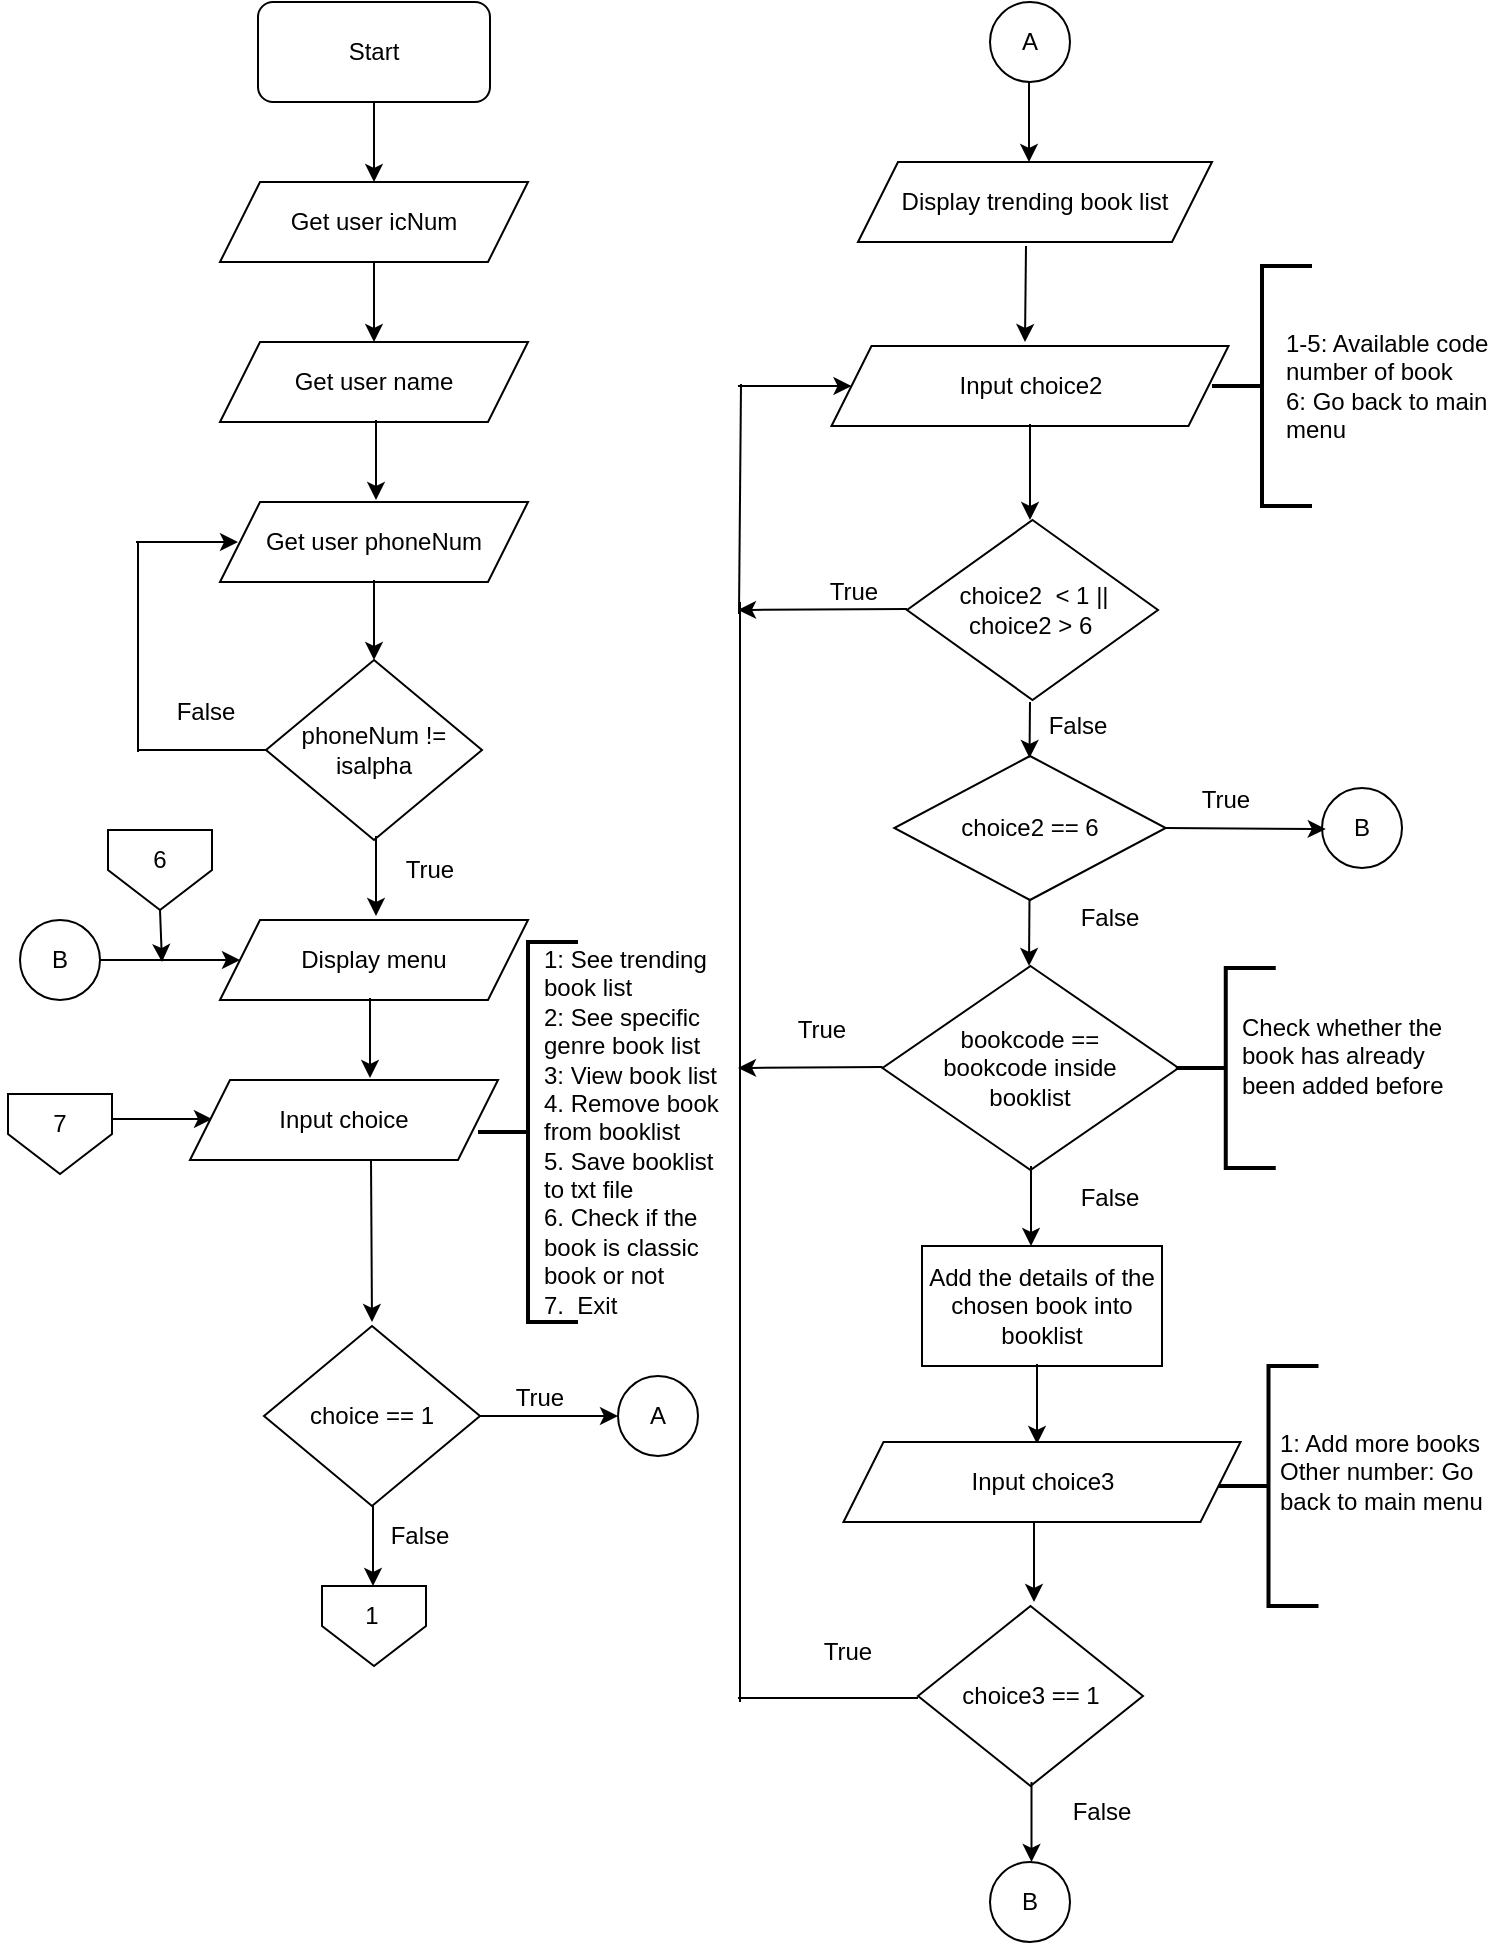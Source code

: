 <mxfile version="22.0.2" type="device" pages="3">
  <diagram id="C5RBs43oDa-KdzZeNtuy" name="Page-1">
    <mxGraphModel dx="1020" dy="504" grid="1" gridSize="10" guides="1" tooltips="1" connect="1" arrows="1" fold="1" page="1" pageScale="1" pageWidth="827" pageHeight="1169" math="0" shadow="0">
      <root>
        <mxCell id="WIyWlLk6GJQsqaUBKTNV-0" />
        <mxCell id="WIyWlLk6GJQsqaUBKTNV-1" parent="WIyWlLk6GJQsqaUBKTNV-0" />
        <mxCell id="Ywc9-jEn8OJOPMkLkKoa-2" value="" style="endArrow=classic;html=1;rounded=0;entryX=0;entryY=0.5;entryDx=0;entryDy=0;" parent="WIyWlLk6GJQsqaUBKTNV-1" edge="1">
          <mxGeometry width="50" height="50" relative="1" as="geometry">
            <mxPoint x="66" y="568.5" as="sourcePoint" />
            <mxPoint x="147" y="568.5" as="targetPoint" />
          </mxGeometry>
        </mxCell>
        <mxCell id="iT21rhaPT7P2qFbrav9m-48" value="Start" style="rounded=1;whiteSpace=wrap;html=1;" parent="WIyWlLk6GJQsqaUBKTNV-1" vertex="1">
          <mxGeometry x="170" y="10" width="116" height="50" as="geometry" />
        </mxCell>
        <mxCell id="iT21rhaPT7P2qFbrav9m-49" value="" style="endArrow=classic;html=1;rounded=0;exitX=0.5;exitY=1;exitDx=0;exitDy=0;" parent="WIyWlLk6GJQsqaUBKTNV-1" source="iT21rhaPT7P2qFbrav9m-48" edge="1">
          <mxGeometry width="50" height="50" relative="1" as="geometry">
            <mxPoint x="390" y="290" as="sourcePoint" />
            <mxPoint x="228" y="100" as="targetPoint" />
          </mxGeometry>
        </mxCell>
        <mxCell id="iT21rhaPT7P2qFbrav9m-51" value="Get user icNum" style="shape=parallelogram;perimeter=parallelogramPerimeter;whiteSpace=wrap;html=1;fixedSize=1;" parent="WIyWlLk6GJQsqaUBKTNV-1" vertex="1">
          <mxGeometry x="151" y="100" width="154" height="40" as="geometry" />
        </mxCell>
        <mxCell id="iT21rhaPT7P2qFbrav9m-52" value="" style="endArrow=classic;html=1;rounded=0;exitX=0.5;exitY=1;exitDx=0;exitDy=0;" parent="WIyWlLk6GJQsqaUBKTNV-1" edge="1">
          <mxGeometry width="50" height="50" relative="1" as="geometry">
            <mxPoint x="228" y="140" as="sourcePoint" />
            <mxPoint x="228" y="180" as="targetPoint" />
          </mxGeometry>
        </mxCell>
        <mxCell id="iT21rhaPT7P2qFbrav9m-53" value="Get user name" style="shape=parallelogram;perimeter=parallelogramPerimeter;whiteSpace=wrap;html=1;fixedSize=1;" parent="WIyWlLk6GJQsqaUBKTNV-1" vertex="1">
          <mxGeometry x="151" y="180" width="154" height="40" as="geometry" />
        </mxCell>
        <mxCell id="iT21rhaPT7P2qFbrav9m-54" value="" style="endArrow=classic;html=1;rounded=0;exitX=0.5;exitY=1;exitDx=0;exitDy=0;" parent="WIyWlLk6GJQsqaUBKTNV-1" edge="1">
          <mxGeometry width="50" height="50" relative="1" as="geometry">
            <mxPoint x="229" y="219" as="sourcePoint" />
            <mxPoint x="229" y="259" as="targetPoint" />
          </mxGeometry>
        </mxCell>
        <mxCell id="iT21rhaPT7P2qFbrav9m-55" value="Get user phoneNum" style="shape=parallelogram;perimeter=parallelogramPerimeter;whiteSpace=wrap;html=1;fixedSize=1;" parent="WIyWlLk6GJQsqaUBKTNV-1" vertex="1">
          <mxGeometry x="151" y="260" width="154" height="40" as="geometry" />
        </mxCell>
        <mxCell id="iT21rhaPT7P2qFbrav9m-56" value="" style="endArrow=classic;html=1;rounded=0;exitX=0.5;exitY=1;exitDx=0;exitDy=0;" parent="WIyWlLk6GJQsqaUBKTNV-1" edge="1">
          <mxGeometry width="50" height="50" relative="1" as="geometry">
            <mxPoint x="228" y="299" as="sourcePoint" />
            <mxPoint x="228" y="339" as="targetPoint" />
          </mxGeometry>
        </mxCell>
        <mxCell id="iT21rhaPT7P2qFbrav9m-57" value="phoneNum != isalpha" style="rhombus;whiteSpace=wrap;html=1;" parent="WIyWlLk6GJQsqaUBKTNV-1" vertex="1">
          <mxGeometry x="174" y="339" width="108" height="90" as="geometry" />
        </mxCell>
        <mxCell id="iT21rhaPT7P2qFbrav9m-58" value="" style="endArrow=none;html=1;rounded=0;entryX=0;entryY=0.5;entryDx=0;entryDy=0;" parent="WIyWlLk6GJQsqaUBKTNV-1" target="iT21rhaPT7P2qFbrav9m-57" edge="1">
          <mxGeometry width="50" height="50" relative="1" as="geometry">
            <mxPoint x="110" y="384" as="sourcePoint" />
            <mxPoint x="174" y="379" as="targetPoint" />
          </mxGeometry>
        </mxCell>
        <mxCell id="iT21rhaPT7P2qFbrav9m-59" value="" style="endArrow=none;html=1;rounded=0;" parent="WIyWlLk6GJQsqaUBKTNV-1" edge="1">
          <mxGeometry width="50" height="50" relative="1" as="geometry">
            <mxPoint x="110" y="385" as="sourcePoint" />
            <mxPoint x="110" y="280" as="targetPoint" />
          </mxGeometry>
        </mxCell>
        <mxCell id="iT21rhaPT7P2qFbrav9m-60" value="" style="endArrow=classic;html=1;rounded=0;entryX=0;entryY=0.5;entryDx=0;entryDy=0;" parent="WIyWlLk6GJQsqaUBKTNV-1" edge="1">
          <mxGeometry width="50" height="50" relative="1" as="geometry">
            <mxPoint x="109" y="280" as="sourcePoint" />
            <mxPoint x="160" y="280" as="targetPoint" />
          </mxGeometry>
        </mxCell>
        <mxCell id="iT21rhaPT7P2qFbrav9m-61" value="" style="endArrow=classic;html=1;rounded=0;exitX=0.5;exitY=1;exitDx=0;exitDy=0;" parent="WIyWlLk6GJQsqaUBKTNV-1" edge="1">
          <mxGeometry width="50" height="50" relative="1" as="geometry">
            <mxPoint x="229" y="427" as="sourcePoint" />
            <mxPoint x="229" y="467" as="targetPoint" />
          </mxGeometry>
        </mxCell>
        <mxCell id="iT21rhaPT7P2qFbrav9m-62" value="Display menu" style="shape=parallelogram;perimeter=parallelogramPerimeter;whiteSpace=wrap;html=1;fixedSize=1;" parent="WIyWlLk6GJQsqaUBKTNV-1" vertex="1">
          <mxGeometry x="151" y="469" width="154" height="40" as="geometry" />
        </mxCell>
        <mxCell id="iT21rhaPT7P2qFbrav9m-63" value="Input choice" style="shape=parallelogram;perimeter=parallelogramPerimeter;whiteSpace=wrap;html=1;fixedSize=1;" parent="WIyWlLk6GJQsqaUBKTNV-1" vertex="1">
          <mxGeometry x="136" y="549" width="154" height="40" as="geometry" />
        </mxCell>
        <mxCell id="iT21rhaPT7P2qFbrav9m-64" value="" style="endArrow=classic;html=1;rounded=0;exitX=0.5;exitY=1;exitDx=0;exitDy=0;" parent="WIyWlLk6GJQsqaUBKTNV-1" edge="1">
          <mxGeometry width="50" height="50" relative="1" as="geometry">
            <mxPoint x="226" y="508" as="sourcePoint" />
            <mxPoint x="226" y="548" as="targetPoint" />
          </mxGeometry>
        </mxCell>
        <mxCell id="iT21rhaPT7P2qFbrav9m-65" value="" style="endArrow=classic;html=1;rounded=0;exitX=0.5;exitY=1;exitDx=0;exitDy=0;" parent="WIyWlLk6GJQsqaUBKTNV-1" edge="1">
          <mxGeometry width="50" height="50" relative="1" as="geometry">
            <mxPoint x="226.5" y="589" as="sourcePoint" />
            <mxPoint x="227" y="670" as="targetPoint" />
          </mxGeometry>
        </mxCell>
        <mxCell id="iT21rhaPT7P2qFbrav9m-66" value="choice == 1" style="rhombus;whiteSpace=wrap;html=1;" parent="WIyWlLk6GJQsqaUBKTNV-1" vertex="1">
          <mxGeometry x="173" y="672" width="108" height="90" as="geometry" />
        </mxCell>
        <mxCell id="iT21rhaPT7P2qFbrav9m-67" value="True" style="text;html=1;strokeColor=none;fillColor=none;align=center;verticalAlign=middle;whiteSpace=wrap;rounded=0;" parent="WIyWlLk6GJQsqaUBKTNV-1" vertex="1">
          <mxGeometry x="226" y="429" width="60" height="30" as="geometry" />
        </mxCell>
        <mxCell id="iT21rhaPT7P2qFbrav9m-68" value="False" style="text;html=1;strokeColor=none;fillColor=none;align=center;verticalAlign=middle;whiteSpace=wrap;rounded=0;" parent="WIyWlLk6GJQsqaUBKTNV-1" vertex="1">
          <mxGeometry x="114" y="350" width="60" height="30" as="geometry" />
        </mxCell>
        <mxCell id="iT21rhaPT7P2qFbrav9m-69" value="" style="endArrow=classic;html=1;rounded=0;exitX=1;exitY=0.5;exitDx=0;exitDy=0;" parent="WIyWlLk6GJQsqaUBKTNV-1" source="iT21rhaPT7P2qFbrav9m-66" edge="1">
          <mxGeometry width="50" height="50" relative="1" as="geometry">
            <mxPoint x="390" y="732" as="sourcePoint" />
            <mxPoint x="350" y="717" as="targetPoint" />
          </mxGeometry>
        </mxCell>
        <mxCell id="iT21rhaPT7P2qFbrav9m-70" value="" style="endArrow=classic;html=1;rounded=0;exitX=0.5;exitY=1;exitDx=0;exitDy=0;" parent="WIyWlLk6GJQsqaUBKTNV-1" edge="1">
          <mxGeometry width="50" height="50" relative="1" as="geometry">
            <mxPoint x="227.5" y="762" as="sourcePoint" />
            <mxPoint x="227.5" y="802" as="targetPoint" />
          </mxGeometry>
        </mxCell>
        <mxCell id="iT21rhaPT7P2qFbrav9m-71" value="False" style="text;html=1;strokeColor=none;fillColor=none;align=center;verticalAlign=middle;whiteSpace=wrap;rounded=0;" parent="WIyWlLk6GJQsqaUBKTNV-1" vertex="1">
          <mxGeometry x="221" y="762" width="60" height="30" as="geometry" />
        </mxCell>
        <mxCell id="iT21rhaPT7P2qFbrav9m-72" value="True" style="text;html=1;strokeColor=none;fillColor=none;align=center;verticalAlign=middle;whiteSpace=wrap;rounded=0;" parent="WIyWlLk6GJQsqaUBKTNV-1" vertex="1">
          <mxGeometry x="281" y="693" width="60" height="30" as="geometry" />
        </mxCell>
        <mxCell id="iT21rhaPT7P2qFbrav9m-74" value="A" style="ellipse;whiteSpace=wrap;html=1;aspect=fixed;" parent="WIyWlLk6GJQsqaUBKTNV-1" vertex="1">
          <mxGeometry x="350" y="697" width="40" height="40" as="geometry" />
        </mxCell>
        <mxCell id="iT21rhaPT7P2qFbrav9m-75" value="" style="verticalLabelPosition=bottom;verticalAlign=top;html=1;shape=offPageConnector;rounded=0;size=0.5;" parent="WIyWlLk6GJQsqaUBKTNV-1" vertex="1">
          <mxGeometry x="202" y="802" width="52" height="40" as="geometry" />
        </mxCell>
        <mxCell id="iT21rhaPT7P2qFbrav9m-78" value="1" style="text;html=1;strokeColor=none;fillColor=none;align=center;verticalAlign=middle;whiteSpace=wrap;rounded=0;" parent="WIyWlLk6GJQsqaUBKTNV-1" vertex="1">
          <mxGeometry x="197" y="802" width="60" height="30" as="geometry" />
        </mxCell>
        <mxCell id="iT21rhaPT7P2qFbrav9m-79" value="A" style="ellipse;whiteSpace=wrap;html=1;aspect=fixed;" parent="WIyWlLk6GJQsqaUBKTNV-1" vertex="1">
          <mxGeometry x="536" y="10" width="40" height="40" as="geometry" />
        </mxCell>
        <mxCell id="iT21rhaPT7P2qFbrav9m-80" value="" style="endArrow=classic;html=1;rounded=0;exitX=0.5;exitY=1;exitDx=0;exitDy=0;" parent="WIyWlLk6GJQsqaUBKTNV-1" edge="1">
          <mxGeometry width="50" height="50" relative="1" as="geometry">
            <mxPoint x="555.5" y="50" as="sourcePoint" />
            <mxPoint x="555.5" y="90" as="targetPoint" />
          </mxGeometry>
        </mxCell>
        <mxCell id="iT21rhaPT7P2qFbrav9m-81" value="Display trending book list" style="shape=parallelogram;perimeter=parallelogramPerimeter;whiteSpace=wrap;html=1;fixedSize=1;" parent="WIyWlLk6GJQsqaUBKTNV-1" vertex="1">
          <mxGeometry x="470" y="90" width="177" height="40" as="geometry" />
        </mxCell>
        <mxCell id="iT21rhaPT7P2qFbrav9m-83" value="Input choice2" style="shape=parallelogram;perimeter=parallelogramPerimeter;whiteSpace=wrap;html=1;fixedSize=1;" parent="WIyWlLk6GJQsqaUBKTNV-1" vertex="1">
          <mxGeometry x="456.75" y="182" width="198.5" height="40" as="geometry" />
        </mxCell>
        <mxCell id="iT21rhaPT7P2qFbrav9m-86" value="choice2 == 6" style="rhombus;whiteSpace=wrap;html=1;" parent="WIyWlLk6GJQsqaUBKTNV-1" vertex="1">
          <mxGeometry x="488.13" y="387" width="135.75" height="72" as="geometry" />
        </mxCell>
        <mxCell id="iT21rhaPT7P2qFbrav9m-87" value="" style="endArrow=classic;html=1;rounded=0;" parent="WIyWlLk6GJQsqaUBKTNV-1" source="iT21rhaPT7P2qFbrav9m-86" edge="1">
          <mxGeometry width="50" height="50" relative="1" as="geometry">
            <mxPoint x="555.5" y="452" as="sourcePoint" />
            <mxPoint x="555.5" y="492" as="targetPoint" />
          </mxGeometry>
        </mxCell>
        <mxCell id="iT21rhaPT7P2qFbrav9m-91" value="True" style="text;html=1;strokeColor=none;fillColor=none;align=center;verticalAlign=middle;whiteSpace=wrap;rounded=0;" parent="WIyWlLk6GJQsqaUBKTNV-1" vertex="1">
          <mxGeometry x="623.88" y="394" width="60" height="30" as="geometry" />
        </mxCell>
        <mxCell id="iT21rhaPT7P2qFbrav9m-92" value="False" style="text;html=1;strokeColor=none;fillColor=none;align=center;verticalAlign=middle;whiteSpace=wrap;rounded=0;" parent="WIyWlLk6GJQsqaUBKTNV-1" vertex="1">
          <mxGeometry x="566" y="453" width="60" height="30" as="geometry" />
        </mxCell>
        <mxCell id="iT21rhaPT7P2qFbrav9m-93" value="bookcode ==&lt;br&gt;bookcode inside&lt;br&gt;booklist" style="rhombus;whiteSpace=wrap;html=1;" parent="WIyWlLk6GJQsqaUBKTNV-1" vertex="1">
          <mxGeometry x="482.25" y="492" width="148" height="102" as="geometry" />
        </mxCell>
        <mxCell id="iT21rhaPT7P2qFbrav9m-94" value="" style="endArrow=classic;html=1;rounded=0;exitX=0.5;exitY=1;exitDx=0;exitDy=0;" parent="WIyWlLk6GJQsqaUBKTNV-1" edge="1">
          <mxGeometry width="50" height="50" relative="1" as="geometry">
            <mxPoint x="556.5" y="592" as="sourcePoint" />
            <mxPoint x="556.5" y="632" as="targetPoint" />
          </mxGeometry>
        </mxCell>
        <mxCell id="iT21rhaPT7P2qFbrav9m-95" value="True" style="text;html=1;strokeColor=none;fillColor=none;align=center;verticalAlign=middle;whiteSpace=wrap;rounded=0;" parent="WIyWlLk6GJQsqaUBKTNV-1" vertex="1">
          <mxGeometry x="422.25" y="509" width="60" height="30" as="geometry" />
        </mxCell>
        <mxCell id="iT21rhaPT7P2qFbrav9m-96" value="False" style="text;html=1;strokeColor=none;fillColor=none;align=center;verticalAlign=middle;whiteSpace=wrap;rounded=0;" parent="WIyWlLk6GJQsqaUBKTNV-1" vertex="1">
          <mxGeometry x="566" y="593" width="60" height="30" as="geometry" />
        </mxCell>
        <mxCell id="iT21rhaPT7P2qFbrav9m-103" value="Add the details of the chosen book into booklist" style="rounded=0;whiteSpace=wrap;html=1;" parent="WIyWlLk6GJQsqaUBKTNV-1" vertex="1">
          <mxGeometry x="502" y="632" width="120" height="60" as="geometry" />
        </mxCell>
        <mxCell id="iT21rhaPT7P2qFbrav9m-104" value="" style="endArrow=classic;html=1;rounded=0;exitX=0.5;exitY=1;exitDx=0;exitDy=0;" parent="WIyWlLk6GJQsqaUBKTNV-1" edge="1">
          <mxGeometry width="50" height="50" relative="1" as="geometry">
            <mxPoint x="559.5" y="691" as="sourcePoint" />
            <mxPoint x="559.5" y="731" as="targetPoint" />
          </mxGeometry>
        </mxCell>
        <mxCell id="iT21rhaPT7P2qFbrav9m-106" value="" style="endArrow=classic;html=1;rounded=0;" parent="WIyWlLk6GJQsqaUBKTNV-1" edge="1">
          <mxGeometry width="50" height="50" relative="1" as="geometry">
            <mxPoint x="554" y="132" as="sourcePoint" />
            <mxPoint x="553.5" y="180" as="targetPoint" />
          </mxGeometry>
        </mxCell>
        <mxCell id="iT21rhaPT7P2qFbrav9m-111" value="Input choice3" style="shape=parallelogram;perimeter=parallelogramPerimeter;whiteSpace=wrap;html=1;fixedSize=1;" parent="WIyWlLk6GJQsqaUBKTNV-1" vertex="1">
          <mxGeometry x="462.75" y="730" width="198.5" height="40" as="geometry" />
        </mxCell>
        <mxCell id="iT21rhaPT7P2qFbrav9m-112" value="" style="endArrow=classic;html=1;rounded=0;exitX=0.5;exitY=1;exitDx=0;exitDy=0;" parent="WIyWlLk6GJQsqaUBKTNV-1" edge="1">
          <mxGeometry width="50" height="50" relative="1" as="geometry">
            <mxPoint x="558" y="770" as="sourcePoint" />
            <mxPoint x="558" y="810" as="targetPoint" />
          </mxGeometry>
        </mxCell>
        <mxCell id="iT21rhaPT7P2qFbrav9m-113" value="choice3 == 1" style="rhombus;whiteSpace=wrap;html=1;" parent="WIyWlLk6GJQsqaUBKTNV-1" vertex="1">
          <mxGeometry x="500" y="812" width="112.5" height="90" as="geometry" />
        </mxCell>
        <mxCell id="iT21rhaPT7P2qFbrav9m-117" value="True" style="text;html=1;strokeColor=none;fillColor=none;align=center;verticalAlign=middle;whiteSpace=wrap;rounded=0;" parent="WIyWlLk6GJQsqaUBKTNV-1" vertex="1">
          <mxGeometry x="434.5" y="820" width="60" height="30" as="geometry" />
        </mxCell>
        <mxCell id="iT21rhaPT7P2qFbrav9m-120" value="" style="endArrow=classic;html=1;rounded=0;entryX=0;entryY=0.5;entryDx=0;entryDy=0;" parent="WIyWlLk6GJQsqaUBKTNV-1" target="iT21rhaPT7P2qFbrav9m-62" edge="1">
          <mxGeometry width="50" height="50" relative="1" as="geometry">
            <mxPoint x="80" y="489" as="sourcePoint" />
            <mxPoint x="130" y="443" as="targetPoint" />
          </mxGeometry>
        </mxCell>
        <mxCell id="iT21rhaPT7P2qFbrav9m-121" value="False" style="text;html=1;strokeColor=none;fillColor=none;align=center;verticalAlign=middle;whiteSpace=wrap;rounded=0;" parent="WIyWlLk6GJQsqaUBKTNV-1" vertex="1">
          <mxGeometry x="562" y="900" width="60" height="30" as="geometry" />
        </mxCell>
        <mxCell id="3nSR87XGww2Nf8N_sAgv-1" value="" style="verticalLabelPosition=bottom;verticalAlign=top;html=1;shape=offPageConnector;rounded=0;size=0.5;" parent="WIyWlLk6GJQsqaUBKTNV-1" vertex="1">
          <mxGeometry x="95" y="424" width="52" height="40" as="geometry" />
        </mxCell>
        <mxCell id="3nSR87XGww2Nf8N_sAgv-2" value="6" style="text;html=1;strokeColor=none;fillColor=none;align=center;verticalAlign=middle;whiteSpace=wrap;rounded=0;" parent="WIyWlLk6GJQsqaUBKTNV-1" vertex="1">
          <mxGeometry x="91" y="424" width="60" height="30" as="geometry" />
        </mxCell>
        <mxCell id="3nSR87XGww2Nf8N_sAgv-3" value="" style="endArrow=classic;html=1;rounded=0;" parent="WIyWlLk6GJQsqaUBKTNV-1" edge="1">
          <mxGeometry width="50" height="50" relative="1" as="geometry">
            <mxPoint x="121" y="464" as="sourcePoint" />
            <mxPoint x="122" y="490" as="targetPoint" />
          </mxGeometry>
        </mxCell>
        <mxCell id="OrjDF94aAUM_rP98wQxD-0" value="" style="strokeWidth=2;html=1;shape=mxgraph.flowchart.annotation_2;align=left;labelPosition=right;pointerEvents=1;" parent="WIyWlLk6GJQsqaUBKTNV-1" vertex="1">
          <mxGeometry x="280" y="480" width="50" height="190" as="geometry" />
        </mxCell>
        <mxCell id="OrjDF94aAUM_rP98wQxD-2" value="1: See trending book list&lt;br&gt;2: See specific genre book list&lt;br&gt;3: View book list&lt;br&gt;4. Remove book from booklist&lt;br&gt;5. Save booklist to txt file&lt;br&gt;6.&amp;nbsp;Check if the book is classic book or not&lt;br&gt;7.&amp;nbsp; Exit" style="text;html=1;strokeColor=none;fillColor=none;align=left;verticalAlign=middle;whiteSpace=wrap;rounded=0;" parent="WIyWlLk6GJQsqaUBKTNV-1" vertex="1">
          <mxGeometry x="310.5" y="500" width="100" height="150" as="geometry" />
        </mxCell>
        <mxCell id="OrjDF94aAUM_rP98wQxD-3" value="" style="strokeWidth=2;html=1;shape=mxgraph.flowchart.annotation_2;align=left;labelPosition=right;pointerEvents=1;" parent="WIyWlLk6GJQsqaUBKTNV-1" vertex="1">
          <mxGeometry x="647" y="142" width="50" height="120" as="geometry" />
        </mxCell>
        <mxCell id="OrjDF94aAUM_rP98wQxD-4" value="1-5: Available code number of book&amp;nbsp;&lt;br&gt;6: Go back to main&amp;nbsp; menu" style="text;html=1;strokeColor=none;fillColor=none;align=left;verticalAlign=middle;whiteSpace=wrap;rounded=0;" parent="WIyWlLk6GJQsqaUBKTNV-1" vertex="1">
          <mxGeometry x="682" y="157" width="108" height="90" as="geometry" />
        </mxCell>
        <mxCell id="OrjDF94aAUM_rP98wQxD-6" value="" style="endArrow=classic;html=1;rounded=0;" parent="WIyWlLk6GJQsqaUBKTNV-1" edge="1">
          <mxGeometry width="50" height="50" relative="1" as="geometry">
            <mxPoint x="556" y="221" as="sourcePoint" />
            <mxPoint x="556" y="269" as="targetPoint" />
          </mxGeometry>
        </mxCell>
        <mxCell id="OrjDF94aAUM_rP98wQxD-7" value="choice2&amp;nbsp; &amp;lt; 1 ||&lt;br&gt;choice2 &amp;gt; 6&amp;nbsp;" style="rhombus;whiteSpace=wrap;html=1;" parent="WIyWlLk6GJQsqaUBKTNV-1" vertex="1">
          <mxGeometry x="494.5" y="269" width="125.5" height="90" as="geometry" />
        </mxCell>
        <mxCell id="OrjDF94aAUM_rP98wQxD-9" value="" style="endArrow=none;html=1;rounded=0;" parent="WIyWlLk6GJQsqaUBKTNV-1" edge="1">
          <mxGeometry width="50" height="50" relative="1" as="geometry">
            <mxPoint x="410.5" y="316" as="sourcePoint" />
            <mxPoint x="411.5" y="201" as="targetPoint" />
          </mxGeometry>
        </mxCell>
        <mxCell id="OrjDF94aAUM_rP98wQxD-10" value="" style="endArrow=classic;html=1;rounded=0;entryX=0;entryY=0.5;entryDx=0;entryDy=0;" parent="WIyWlLk6GJQsqaUBKTNV-1" target="iT21rhaPT7P2qFbrav9m-83" edge="1">
          <mxGeometry width="50" height="50" relative="1" as="geometry">
            <mxPoint x="410" y="202" as="sourcePoint" />
            <mxPoint x="452" y="150" as="targetPoint" />
          </mxGeometry>
        </mxCell>
        <mxCell id="OrjDF94aAUM_rP98wQxD-11" value="" style="endArrow=classic;html=1;rounded=0;" parent="WIyWlLk6GJQsqaUBKTNV-1" edge="1">
          <mxGeometry width="50" height="50" relative="1" as="geometry">
            <mxPoint x="556" y="360" as="sourcePoint" />
            <mxPoint x="555.75" y="388" as="targetPoint" />
          </mxGeometry>
        </mxCell>
        <mxCell id="HH0VA93jAKK5Gll4uWuI-1" value="B" style="ellipse;whiteSpace=wrap;html=1;aspect=fixed;" parent="WIyWlLk6GJQsqaUBKTNV-1" vertex="1">
          <mxGeometry x="51" y="469" width="40" height="40" as="geometry" />
        </mxCell>
        <mxCell id="HH0VA93jAKK5Gll4uWuI-5" value="B" style="ellipse;whiteSpace=wrap;html=1;aspect=fixed;" parent="WIyWlLk6GJQsqaUBKTNV-1" vertex="1">
          <mxGeometry x="702" y="403" width="40" height="40" as="geometry" />
        </mxCell>
        <mxCell id="HH0VA93jAKK5Gll4uWuI-6" value="" style="endArrow=classic;html=1;rounded=0;" parent="WIyWlLk6GJQsqaUBKTNV-1" edge="1">
          <mxGeometry width="50" height="50" relative="1" as="geometry">
            <mxPoint x="623.88" y="423" as="sourcePoint" />
            <mxPoint x="703.88" y="423.5" as="targetPoint" />
          </mxGeometry>
        </mxCell>
        <mxCell id="HH0VA93jAKK5Gll4uWuI-9" value="" style="endArrow=none;html=1;rounded=0;" parent="WIyWlLk6GJQsqaUBKTNV-1" edge="1">
          <mxGeometry width="50" height="50" relative="1" as="geometry">
            <mxPoint x="411" y="860" as="sourcePoint" />
            <mxPoint x="411" y="310" as="targetPoint" />
          </mxGeometry>
        </mxCell>
        <mxCell id="HH0VA93jAKK5Gll4uWuI-10" value="" style="endArrow=classic;html=1;rounded=0;" parent="WIyWlLk6GJQsqaUBKTNV-1" edge="1">
          <mxGeometry width="50" height="50" relative="1" as="geometry">
            <mxPoint x="494.5" y="313.5" as="sourcePoint" />
            <mxPoint x="410" y="314" as="targetPoint" />
          </mxGeometry>
        </mxCell>
        <mxCell id="HH0VA93jAKK5Gll4uWuI-11" value="True" style="text;html=1;strokeColor=none;fillColor=none;align=center;verticalAlign=middle;whiteSpace=wrap;rounded=0;" parent="WIyWlLk6GJQsqaUBKTNV-1" vertex="1">
          <mxGeometry x="438" y="290" width="60" height="30" as="geometry" />
        </mxCell>
        <mxCell id="HH0VA93jAKK5Gll4uWuI-12" value="False" style="text;html=1;strokeColor=none;fillColor=none;align=center;verticalAlign=middle;whiteSpace=wrap;rounded=0;" parent="WIyWlLk6GJQsqaUBKTNV-1" vertex="1">
          <mxGeometry x="550" y="357" width="60" height="30" as="geometry" />
        </mxCell>
        <mxCell id="HH0VA93jAKK5Gll4uWuI-14" value="" style="strokeWidth=2;html=1;shape=mxgraph.flowchart.annotation_2;align=left;labelPosition=right;pointerEvents=1;" parent="WIyWlLk6GJQsqaUBKTNV-1" vertex="1">
          <mxGeometry x="650.25" y="692" width="50" height="120" as="geometry" />
        </mxCell>
        <mxCell id="HH0VA93jAKK5Gll4uWuI-15" value="&lt;div style=&quot;text-align: left;&quot;&gt;&lt;span style=&quot;background-color: initial;&quot;&gt;1: Add more books&lt;/span&gt;&lt;/div&gt;&lt;div style=&quot;text-align: left;&quot;&gt;&lt;span style=&quot;background-color: initial;&quot;&gt;Other number: Go back to main menu&lt;/span&gt;&lt;/div&gt;" style="text;html=1;strokeColor=none;fillColor=none;align=center;verticalAlign=middle;whiteSpace=wrap;rounded=0;" parent="WIyWlLk6GJQsqaUBKTNV-1" vertex="1">
          <mxGeometry x="679.88" y="700" width="106.12" height="90" as="geometry" />
        </mxCell>
        <mxCell id="HH0VA93jAKK5Gll4uWuI-16" value="B" style="ellipse;whiteSpace=wrap;html=1;aspect=fixed;" parent="WIyWlLk6GJQsqaUBKTNV-1" vertex="1">
          <mxGeometry x="536" y="940" width="40" height="40" as="geometry" />
        </mxCell>
        <mxCell id="HH0VA93jAKK5Gll4uWuI-18" value="" style="strokeWidth=2;html=1;shape=mxgraph.flowchart.annotation_2;align=left;labelPosition=right;pointerEvents=1;" parent="WIyWlLk6GJQsqaUBKTNV-1" vertex="1">
          <mxGeometry x="628.88" y="493" width="50" height="100" as="geometry" />
        </mxCell>
        <mxCell id="HH0VA93jAKK5Gll4uWuI-19" value="Check whether the&lt;br&gt;book has already been added before" style="text;html=1;strokeColor=none;fillColor=none;align=left;verticalAlign=middle;whiteSpace=wrap;rounded=0;" parent="WIyWlLk6GJQsqaUBKTNV-1" vertex="1">
          <mxGeometry x="659.63" y="492" width="108.75" height="90" as="geometry" />
        </mxCell>
        <mxCell id="HH0VA93jAKK5Gll4uWuI-21" value="" style="endArrow=classic;html=1;rounded=0;" parent="WIyWlLk6GJQsqaUBKTNV-1" edge="1">
          <mxGeometry width="50" height="50" relative="1" as="geometry">
            <mxPoint x="482.25" y="542.5" as="sourcePoint" />
            <mxPoint x="410" y="543" as="targetPoint" />
          </mxGeometry>
        </mxCell>
        <mxCell id="HH0VA93jAKK5Gll4uWuI-22" value="" style="endArrow=none;html=1;rounded=0;entryX=0;entryY=0.5;entryDx=0;entryDy=0;" parent="WIyWlLk6GJQsqaUBKTNV-1" edge="1">
          <mxGeometry width="50" height="50" relative="1" as="geometry">
            <mxPoint x="410" y="858" as="sourcePoint" />
            <mxPoint x="500" y="858" as="targetPoint" />
          </mxGeometry>
        </mxCell>
        <mxCell id="HH0VA93jAKK5Gll4uWuI-23" value="" style="endArrow=classic;html=1;rounded=0;exitX=0.5;exitY=1;exitDx=0;exitDy=0;" parent="WIyWlLk6GJQsqaUBKTNV-1" edge="1">
          <mxGeometry width="50" height="50" relative="1" as="geometry">
            <mxPoint x="556.75" y="900" as="sourcePoint" />
            <mxPoint x="556.75" y="940" as="targetPoint" />
          </mxGeometry>
        </mxCell>
        <mxCell id="Ywc9-jEn8OJOPMkLkKoa-0" value="" style="verticalLabelPosition=bottom;verticalAlign=top;html=1;shape=offPageConnector;rounded=0;size=0.5;" parent="WIyWlLk6GJQsqaUBKTNV-1" vertex="1">
          <mxGeometry x="45" y="556" width="52" height="40" as="geometry" />
        </mxCell>
        <mxCell id="Ywc9-jEn8OJOPMkLkKoa-1" value="7" style="text;html=1;strokeColor=none;fillColor=none;align=center;verticalAlign=middle;whiteSpace=wrap;rounded=0;" parent="WIyWlLk6GJQsqaUBKTNV-1" vertex="1">
          <mxGeometry x="41" y="556" width="60" height="30" as="geometry" />
        </mxCell>
      </root>
    </mxGraphModel>
  </diagram>
  <diagram id="Gmsouaa---ouv2ZrN7HH" name="Page-2">
    <mxGraphModel dx="1020" dy="504" grid="1" gridSize="10" guides="1" tooltips="1" connect="1" arrows="1" fold="1" page="1" pageScale="1" pageWidth="850" pageHeight="1100" math="0" shadow="0">
      <root>
        <mxCell id="0" />
        <mxCell id="1" parent="0" />
        <mxCell id="eRGak87sUsbGycYXwd55-1" value="1" style="text;html=1;strokeColor=none;fillColor=none;align=center;verticalAlign=middle;whiteSpace=wrap;rounded=0;" parent="1" vertex="1">
          <mxGeometry x="1165" y="410" width="60" height="30" as="geometry" />
        </mxCell>
        <mxCell id="Or9bEXx1xfoxQZLVyeKU-1" value="" style="verticalLabelPosition=bottom;verticalAlign=top;html=1;shape=offPageConnector;rounded=0;size=0.5;" parent="1" vertex="1">
          <mxGeometry x="165" y="30" width="52" height="40" as="geometry" />
        </mxCell>
        <mxCell id="Or9bEXx1xfoxQZLVyeKU-2" value="1" style="text;html=1;strokeColor=none;fillColor=none;align=center;verticalAlign=middle;whiteSpace=wrap;rounded=0;" parent="1" vertex="1">
          <mxGeometry x="159" y="30" width="60" height="30" as="geometry" />
        </mxCell>
        <mxCell id="Or9bEXx1xfoxQZLVyeKU-3" value="" style="endArrow=classic;html=1;rounded=0;exitX=0.5;exitY=1;exitDx=0;exitDy=0;" parent="1" edge="1">
          <mxGeometry width="50" height="50" relative="1" as="geometry">
            <mxPoint x="190" y="70" as="sourcePoint" />
            <mxPoint x="190" y="110" as="targetPoint" />
          </mxGeometry>
        </mxCell>
        <mxCell id="DJDZETAd9hjf1uAc-ZeY-1" value="choice == 2" style="rhombus;whiteSpace=wrap;html=1;" parent="1" vertex="1">
          <mxGeometry x="137" y="110" width="108" height="90" as="geometry" />
        </mxCell>
        <mxCell id="DJDZETAd9hjf1uAc-ZeY-2" value="" style="verticalLabelPosition=bottom;verticalAlign=top;html=1;shape=offPageConnector;rounded=0;size=0.5;" parent="1" vertex="1">
          <mxGeometry x="35" y="140" width="52" height="40" as="geometry" />
        </mxCell>
        <mxCell id="DJDZETAd9hjf1uAc-ZeY-3" value="4" style="text;html=1;strokeColor=none;fillColor=none;align=center;verticalAlign=middle;whiteSpace=wrap;rounded=0;" parent="1" vertex="1">
          <mxGeometry x="30" y="140" width="60" height="30" as="geometry" />
        </mxCell>
        <mxCell id="DJDZETAd9hjf1uAc-ZeY-4" value="" style="endArrow=classic;html=1;rounded=0;exitX=0;exitY=0.5;exitDx=0;exitDy=0;entryX=1;entryY=0.5;entryDx=0;entryDy=0;" parent="1" source="DJDZETAd9hjf1uAc-ZeY-1" target="DJDZETAd9hjf1uAc-ZeY-3" edge="1">
          <mxGeometry width="50" height="50" relative="1" as="geometry">
            <mxPoint x="87" y="130" as="sourcePoint" />
            <mxPoint x="137" y="80" as="targetPoint" />
          </mxGeometry>
        </mxCell>
        <mxCell id="DJDZETAd9hjf1uAc-ZeY-5" value="" style="endArrow=classic;html=1;rounded=0;entryX=0;entryY=0.5;entryDx=0;entryDy=0;" parent="1" edge="1" target="DJDZETAd9hjf1uAc-ZeY-6">
          <mxGeometry width="50" height="50" relative="1" as="geometry">
            <mxPoint x="245" y="154.5" as="sourcePoint" />
            <mxPoint x="420" y="155" as="targetPoint" />
          </mxGeometry>
        </mxCell>
        <mxCell id="DJDZETAd9hjf1uAc-ZeY-6" value="Display genre list" style="shape=parallelogram;perimeter=parallelogramPerimeter;whiteSpace=wrap;html=1;fixedSize=1;" parent="1" vertex="1">
          <mxGeometry x="922" y="125" width="170" height="60" as="geometry" />
        </mxCell>
        <mxCell id="DJDZETAd9hjf1uAc-ZeY-7" value="" style="endArrow=classic;html=1;rounded=0;exitX=0.5;exitY=1;exitDx=0;exitDy=0;" parent="1" edge="1">
          <mxGeometry width="50" height="50" relative="1" as="geometry">
            <mxPoint x="1006.5" y="185" as="sourcePoint" />
            <mxPoint x="1006.5" y="225" as="targetPoint" />
          </mxGeometry>
        </mxCell>
        <mxCell id="lylFFKpZVFtgHg-FPCKD-1" value="Input genreChoice" style="shape=parallelogram;perimeter=parallelogramPerimeter;whiteSpace=wrap;html=1;fixedSize=1;" parent="1" vertex="1">
          <mxGeometry x="907" y="227" width="198.5" height="40" as="geometry" />
        </mxCell>
        <mxCell id="lylFFKpZVFtgHg-FPCKD-2" value="True" style="text;html=1;strokeColor=none;fillColor=none;align=center;verticalAlign=middle;whiteSpace=wrap;rounded=0;" parent="1" vertex="1">
          <mxGeometry x="230" y="125" width="60" height="30" as="geometry" />
        </mxCell>
        <mxCell id="lylFFKpZVFtgHg-FPCKD-4" value="False" style="text;html=1;strokeColor=none;fillColor=none;align=center;verticalAlign=middle;whiteSpace=wrap;rounded=0;" parent="1" vertex="1">
          <mxGeometry x="90" y="120" width="60" height="30" as="geometry" />
        </mxCell>
        <mxCell id="lylFFKpZVFtgHg-FPCKD-5" value="genreChoice&amp;nbsp;&lt;br&gt;== 1" style="rhombus;whiteSpace=wrap;html=1;" parent="1" vertex="1">
          <mxGeometry x="952.25" y="307" width="108" height="90" as="geometry" />
        </mxCell>
        <mxCell id="lylFFKpZVFtgHg-FPCKD-6" value="" style="endArrow=classic;html=1;rounded=0;exitX=0.5;exitY=1;exitDx=0;exitDy=0;" parent="1" edge="1">
          <mxGeometry width="50" height="50" relative="1" as="geometry">
            <mxPoint x="1006.5" y="267" as="sourcePoint" />
            <mxPoint x="1006.5" y="307" as="targetPoint" />
          </mxGeometry>
        </mxCell>
        <mxCell id="AlCABRQk-xyxHU-d9bHN-25" value="" style="endArrow=classic;html=1;rounded=0;exitX=0.5;exitY=1;exitDx=0;exitDy=0;" parent="1" edge="1">
          <mxGeometry width="50" height="50" relative="1" as="geometry">
            <mxPoint x="1006.5" y="396" as="sourcePoint" />
            <mxPoint x="1006.5" y="436" as="targetPoint" />
          </mxGeometry>
        </mxCell>
        <mxCell id="ykRC38rBObdJG2ts7LQX-3" value="True" style="text;html=1;strokeColor=none;fillColor=none;align=center;verticalAlign=middle;whiteSpace=wrap;rounded=0;" parent="1" vertex="1">
          <mxGeometry x="1002.5" y="397" width="60" height="30" as="geometry" />
        </mxCell>
        <mxCell id="ykRC38rBObdJG2ts7LQX-4" value="False" style="text;html=1;strokeColor=none;fillColor=none;align=center;verticalAlign=middle;whiteSpace=wrap;rounded=0;" parent="1" vertex="1">
          <mxGeometry x="831" y="320" width="60" height="30" as="geometry" />
        </mxCell>
        <mxCell id="EBWoLATraLQjoHvtmvFZ-5" value="" style="verticalLabelPosition=bottom;verticalAlign=top;html=1;shape=offPageConnector;rounded=0;size=0.475;" parent="1" vertex="1">
          <mxGeometry x="984.5" y="1287" width="52" height="40" as="geometry" />
        </mxCell>
        <mxCell id="EBWoLATraLQjoHvtmvFZ-6" value="6" style="text;html=1;strokeColor=none;fillColor=none;align=center;verticalAlign=middle;whiteSpace=wrap;rounded=0;" parent="1" vertex="1">
          <mxGeometry x="979.5" y="1287" width="60" height="30" as="geometry" />
        </mxCell>
        <mxCell id="YT1FRPyzS9eVbJwk8YHX-1" value="" style="endArrow=classic;html=1;rounded=0;entryX=1;entryY=0.5;entryDx=0;entryDy=0;" parent="1" edge="1" target="YT1FRPyzS9eVbJwk8YHX-2">
          <mxGeometry width="50" height="50" relative="1" as="geometry">
            <mxPoint x="952" y="350" as="sourcePoint" />
            <mxPoint x="762" y="352" as="targetPoint" />
          </mxGeometry>
        </mxCell>
        <mxCell id="YT1FRPyzS9eVbJwk8YHX-2" value="genreChoice&amp;nbsp;&lt;br&gt;== 2" style="rhombus;whiteSpace=wrap;html=1;" parent="1" vertex="1">
          <mxGeometry x="582" y="307" width="108" height="90" as="geometry" />
        </mxCell>
        <mxCell id="YT1FRPyzS9eVbJwk8YHX-3" value="genreChoice&amp;nbsp;&lt;br&gt;== 3" style="rhombus;whiteSpace=wrap;html=1;" parent="1" vertex="1">
          <mxGeometry x="127" y="307" width="108" height="90" as="geometry" />
        </mxCell>
        <mxCell id="YT1FRPyzS9eVbJwk8YHX-4" value="" style="endArrow=classic;html=1;rounded=0;entryX=1;entryY=0.5;entryDx=0;entryDy=0;" parent="1" edge="1" target="YT1FRPyzS9eVbJwk8YHX-3">
          <mxGeometry width="50" height="50" relative="1" as="geometry">
            <mxPoint x="580" y="352" as="sourcePoint" />
            <mxPoint x="310" y="350" as="targetPoint" />
          </mxGeometry>
        </mxCell>
        <mxCell id="YT1FRPyzS9eVbJwk8YHX-5" value="False" style="text;html=1;strokeColor=none;fillColor=none;align=center;verticalAlign=middle;whiteSpace=wrap;rounded=0;" parent="1" vertex="1">
          <mxGeometry x="503" y="320" width="60" height="30" as="geometry" />
        </mxCell>
        <mxCell id="YT1FRPyzS9eVbJwk8YHX-7" value="False" style="text;html=1;strokeColor=none;fillColor=none;align=center;verticalAlign=middle;whiteSpace=wrap;rounded=0;" parent="1" vertex="1">
          <mxGeometry x="74" y="313" width="60" height="30" as="geometry" />
        </mxCell>
        <mxCell id="YT1FRPyzS9eVbJwk8YHX-8" value="" style="endArrow=classic;html=1;rounded=0;exitX=0.5;exitY=1;exitDx=0;exitDy=0;" parent="1" edge="1">
          <mxGeometry width="50" height="50" relative="1" as="geometry">
            <mxPoint x="636.5" y="396" as="sourcePoint" />
            <mxPoint x="636.5" y="436" as="targetPoint" />
          </mxGeometry>
        </mxCell>
        <mxCell id="YT1FRPyzS9eVbJwk8YHX-9" value="True" style="text;html=1;strokeColor=none;fillColor=none;align=center;verticalAlign=middle;whiteSpace=wrap;rounded=0;" parent="1" vertex="1">
          <mxGeometry x="630" y="397" width="60" height="30" as="geometry" />
        </mxCell>
        <mxCell id="YT1FRPyzS9eVbJwk8YHX-13" value="True" style="text;html=1;strokeColor=none;fillColor=none;align=center;verticalAlign=middle;whiteSpace=wrap;rounded=0;" parent="1" vertex="1">
          <mxGeometry x="175" y="390" width="60" height="30" as="geometry" />
        </mxCell>
        <mxCell id="YT1FRPyzS9eVbJwk8YHX-16" value="" style="endArrow=classic;html=1;rounded=0;exitX=0.5;exitY=1;exitDx=0;exitDy=0;" parent="1" edge="1">
          <mxGeometry width="50" height="50" relative="1" as="geometry">
            <mxPoint x="180.5" y="397" as="sourcePoint" />
            <mxPoint x="180.5" y="437" as="targetPoint" />
          </mxGeometry>
        </mxCell>
        <mxCell id="J_rcpcS1reBwumY7csPA-2" value="" style="strokeWidth=2;html=1;shape=mxgraph.flowchart.annotation_2;align=left;labelPosition=right;pointerEvents=1;" parent="1" vertex="1">
          <mxGeometry x="1097" y="197" width="50" height="100" as="geometry" />
        </mxCell>
        <mxCell id="J_rcpcS1reBwumY7csPA-3" value="1. Romance&lt;br&gt;2: Fantasy&lt;br style=&quot;border-color: var(--border-color);&quot;&gt;3: SciFi" style="text;html=1;strokeColor=none;fillColor=none;align=left;verticalAlign=middle;whiteSpace=wrap;rounded=0;" parent="1" vertex="1">
          <mxGeometry x="1124.5" y="212" width="86" height="70" as="geometry" />
        </mxCell>
        <mxCell id="372HXmIWzDjOGdqAg0T1-1" value="Display romance book list" style="shape=parallelogram;perimeter=parallelogramPerimeter;whiteSpace=wrap;html=1;fixedSize=1;" parent="1" vertex="1">
          <mxGeometry x="923" y="437" width="177" height="40" as="geometry" />
        </mxCell>
        <mxCell id="372HXmIWzDjOGdqAg0T1-2" value="Input choice4" style="shape=parallelogram;perimeter=parallelogramPerimeter;whiteSpace=wrap;html=1;fixedSize=1;" parent="1" vertex="1">
          <mxGeometry x="909.75" y="529" width="198.5" height="40" as="geometry" />
        </mxCell>
        <mxCell id="372HXmIWzDjOGdqAg0T1-3" value="choice4 == 6" style="rhombus;whiteSpace=wrap;html=1;" parent="1" vertex="1">
          <mxGeometry x="941.13" y="734" width="135.75" height="72" as="geometry" />
        </mxCell>
        <mxCell id="372HXmIWzDjOGdqAg0T1-4" value="" style="endArrow=classic;html=1;rounded=0;" parent="1" source="372HXmIWzDjOGdqAg0T1-3" edge="1">
          <mxGeometry width="50" height="50" relative="1" as="geometry">
            <mxPoint x="1008.5" y="799" as="sourcePoint" />
            <mxPoint x="1008.5" y="839" as="targetPoint" />
          </mxGeometry>
        </mxCell>
        <mxCell id="372HXmIWzDjOGdqAg0T1-5" value="True" style="text;html=1;strokeColor=none;fillColor=none;align=center;verticalAlign=middle;whiteSpace=wrap;rounded=0;" parent="1" vertex="1">
          <mxGeometry x="1076.88" y="741" width="60" height="30" as="geometry" />
        </mxCell>
        <mxCell id="372HXmIWzDjOGdqAg0T1-6" value="False" style="text;html=1;strokeColor=none;fillColor=none;align=center;verticalAlign=middle;whiteSpace=wrap;rounded=0;" parent="1" vertex="1">
          <mxGeometry x="1019" y="800" width="60" height="30" as="geometry" />
        </mxCell>
        <mxCell id="372HXmIWzDjOGdqAg0T1-7" value="bookcode ==&lt;br&gt;bookcode inside&lt;br&gt;booklist" style="rhombus;whiteSpace=wrap;html=1;" parent="1" vertex="1">
          <mxGeometry x="935.25" y="839" width="148" height="102" as="geometry" />
        </mxCell>
        <mxCell id="372HXmIWzDjOGdqAg0T1-8" value="" style="endArrow=classic;html=1;rounded=0;exitX=0.5;exitY=1;exitDx=0;exitDy=0;" parent="1" edge="1">
          <mxGeometry width="50" height="50" relative="1" as="geometry">
            <mxPoint x="1009.5" y="939" as="sourcePoint" />
            <mxPoint x="1009.5" y="979" as="targetPoint" />
          </mxGeometry>
        </mxCell>
        <mxCell id="372HXmIWzDjOGdqAg0T1-9" value="True" style="text;html=1;strokeColor=none;fillColor=none;align=center;verticalAlign=middle;whiteSpace=wrap;rounded=0;" parent="1" vertex="1">
          <mxGeometry x="875.25" y="856" width="60" height="30" as="geometry" />
        </mxCell>
        <mxCell id="372HXmIWzDjOGdqAg0T1-10" value="False" style="text;html=1;strokeColor=none;fillColor=none;align=center;verticalAlign=middle;whiteSpace=wrap;rounded=0;" parent="1" vertex="1">
          <mxGeometry x="1019" y="940" width="60" height="30" as="geometry" />
        </mxCell>
        <mxCell id="372HXmIWzDjOGdqAg0T1-11" value="Add the details of the chosen book into booklist" style="rounded=0;whiteSpace=wrap;html=1;" parent="1" vertex="1">
          <mxGeometry x="955" y="979" width="120" height="60" as="geometry" />
        </mxCell>
        <mxCell id="372HXmIWzDjOGdqAg0T1-12" value="" style="endArrow=classic;html=1;rounded=0;exitX=0.5;exitY=1;exitDx=0;exitDy=0;" parent="1" edge="1">
          <mxGeometry width="50" height="50" relative="1" as="geometry">
            <mxPoint x="1012.5" y="1038" as="sourcePoint" />
            <mxPoint x="1012.5" y="1078" as="targetPoint" />
          </mxGeometry>
        </mxCell>
        <mxCell id="372HXmIWzDjOGdqAg0T1-13" value="" style="endArrow=classic;html=1;rounded=0;" parent="1" edge="1">
          <mxGeometry width="50" height="50" relative="1" as="geometry">
            <mxPoint x="1007" y="479" as="sourcePoint" />
            <mxPoint x="1006.5" y="527" as="targetPoint" />
          </mxGeometry>
        </mxCell>
        <mxCell id="372HXmIWzDjOGdqAg0T1-14" value="Input choice5" style="shape=parallelogram;perimeter=parallelogramPerimeter;whiteSpace=wrap;html=1;fixedSize=1;" parent="1" vertex="1">
          <mxGeometry x="915.75" y="1077" width="198.5" height="40" as="geometry" />
        </mxCell>
        <mxCell id="372HXmIWzDjOGdqAg0T1-15" value="" style="endArrow=classic;html=1;rounded=0;exitX=0.5;exitY=1;exitDx=0;exitDy=0;" parent="1" edge="1">
          <mxGeometry width="50" height="50" relative="1" as="geometry">
            <mxPoint x="1011" y="1117" as="sourcePoint" />
            <mxPoint x="1011" y="1157" as="targetPoint" />
          </mxGeometry>
        </mxCell>
        <mxCell id="372HXmIWzDjOGdqAg0T1-16" value="choice5 == 1" style="rhombus;whiteSpace=wrap;html=1;" parent="1" vertex="1">
          <mxGeometry x="953" y="1157" width="112.5" height="90" as="geometry" />
        </mxCell>
        <mxCell id="372HXmIWzDjOGdqAg0T1-17" value="True" style="text;html=1;strokeColor=none;fillColor=none;align=center;verticalAlign=middle;whiteSpace=wrap;rounded=0;" parent="1" vertex="1">
          <mxGeometry x="887.5" y="1167" width="60" height="30" as="geometry" />
        </mxCell>
        <mxCell id="372HXmIWzDjOGdqAg0T1-18" value="False" style="text;html=1;strokeColor=none;fillColor=none;align=center;verticalAlign=middle;whiteSpace=wrap;rounded=0;" parent="1" vertex="1">
          <mxGeometry x="1015" y="1247" width="60" height="30" as="geometry" />
        </mxCell>
        <mxCell id="372HXmIWzDjOGdqAg0T1-19" value="" style="strokeWidth=2;html=1;shape=mxgraph.flowchart.annotation_2;align=left;labelPosition=right;pointerEvents=1;" parent="1" vertex="1">
          <mxGeometry x="1100" y="489" width="50" height="120" as="geometry" />
        </mxCell>
        <mxCell id="372HXmIWzDjOGdqAg0T1-20" value="1-5: Available code number of book&amp;nbsp;&lt;br style=&quot;border-color: var(--border-color);&quot;&gt;&lt;span style=&quot;&quot;&gt;6: Go back to main&amp;nbsp; menu&lt;/span&gt;" style="text;html=1;strokeColor=none;fillColor=none;align=left;verticalAlign=middle;whiteSpace=wrap;rounded=0;" parent="1" vertex="1">
          <mxGeometry x="1133" y="504" width="107" height="90" as="geometry" />
        </mxCell>
        <mxCell id="372HXmIWzDjOGdqAg0T1-21" value="" style="endArrow=classic;html=1;rounded=0;" parent="1" edge="1">
          <mxGeometry width="50" height="50" relative="1" as="geometry">
            <mxPoint x="1009" y="568" as="sourcePoint" />
            <mxPoint x="1009" y="616" as="targetPoint" />
          </mxGeometry>
        </mxCell>
        <mxCell id="372HXmIWzDjOGdqAg0T1-22" value="choice4&amp;nbsp; &amp;lt; 1 ||&lt;br&gt;choice4 &amp;gt; 6&amp;nbsp;" style="rhombus;whiteSpace=wrap;html=1;" parent="1" vertex="1">
          <mxGeometry x="947.5" y="616" width="125.5" height="90" as="geometry" />
        </mxCell>
        <mxCell id="372HXmIWzDjOGdqAg0T1-23" value="" style="endArrow=none;html=1;rounded=0;" parent="1" edge="1">
          <mxGeometry width="50" height="50" relative="1" as="geometry">
            <mxPoint x="863.5" y="663" as="sourcePoint" />
            <mxPoint x="864.5" y="548" as="targetPoint" />
          </mxGeometry>
        </mxCell>
        <mxCell id="372HXmIWzDjOGdqAg0T1-24" value="" style="endArrow=classic;html=1;rounded=0;entryX=0;entryY=0.5;entryDx=0;entryDy=0;" parent="1" target="372HXmIWzDjOGdqAg0T1-2" edge="1">
          <mxGeometry width="50" height="50" relative="1" as="geometry">
            <mxPoint x="863" y="549" as="sourcePoint" />
            <mxPoint x="905" y="497" as="targetPoint" />
          </mxGeometry>
        </mxCell>
        <mxCell id="372HXmIWzDjOGdqAg0T1-25" value="" style="endArrow=classic;html=1;rounded=0;" parent="1" edge="1">
          <mxGeometry width="50" height="50" relative="1" as="geometry">
            <mxPoint x="1009" y="707" as="sourcePoint" />
            <mxPoint x="1008.75" y="735" as="targetPoint" />
          </mxGeometry>
        </mxCell>
        <mxCell id="372HXmIWzDjOGdqAg0T1-27" value="" style="endArrow=classic;html=1;rounded=0;" parent="1" edge="1">
          <mxGeometry width="50" height="50" relative="1" as="geometry">
            <mxPoint x="1076.88" y="770" as="sourcePoint" />
            <mxPoint x="1156.88" y="770.5" as="targetPoint" />
          </mxGeometry>
        </mxCell>
        <mxCell id="372HXmIWzDjOGdqAg0T1-28" value="" style="endArrow=none;html=1;rounded=0;" parent="1" edge="1">
          <mxGeometry width="50" height="50" relative="1" as="geometry">
            <mxPoint x="864" y="887" as="sourcePoint" />
            <mxPoint x="864" y="657" as="targetPoint" />
          </mxGeometry>
        </mxCell>
        <mxCell id="372HXmIWzDjOGdqAg0T1-29" value="" style="endArrow=classic;html=1;rounded=0;" parent="1" edge="1">
          <mxGeometry width="50" height="50" relative="1" as="geometry">
            <mxPoint x="947.5" y="660.5" as="sourcePoint" />
            <mxPoint x="863" y="661" as="targetPoint" />
          </mxGeometry>
        </mxCell>
        <mxCell id="372HXmIWzDjOGdqAg0T1-30" value="True" style="text;html=1;strokeColor=none;fillColor=none;align=center;verticalAlign=middle;whiteSpace=wrap;rounded=0;" parent="1" vertex="1">
          <mxGeometry x="891" y="637" width="60" height="30" as="geometry" />
        </mxCell>
        <mxCell id="372HXmIWzDjOGdqAg0T1-31" value="False" style="text;html=1;strokeColor=none;fillColor=none;align=center;verticalAlign=middle;whiteSpace=wrap;rounded=0;" parent="1" vertex="1">
          <mxGeometry x="1003" y="704" width="60" height="30" as="geometry" />
        </mxCell>
        <mxCell id="372HXmIWzDjOGdqAg0T1-32" value="" style="strokeWidth=2;html=1;shape=mxgraph.flowchart.annotation_2;align=left;labelPosition=right;pointerEvents=1;" parent="1" vertex="1">
          <mxGeometry x="1104.25" y="1039" width="50" height="120" as="geometry" />
        </mxCell>
        <mxCell id="372HXmIWzDjOGdqAg0T1-33" value="&lt;div style=&quot;border-color: var(--border-color); text-align: left;&quot;&gt;1: Add more books&lt;/div&gt;&lt;div style=&quot;border-color: var(--border-color); text-align: left;&quot;&gt;&lt;span style=&quot;border-color: var(--border-color); background-color: initial;&quot;&gt;Other number: Go back to main menu&lt;/span&gt;&lt;/div&gt;" style="text;html=1;strokeColor=none;fillColor=none;align=center;verticalAlign=middle;whiteSpace=wrap;rounded=0;" parent="1" vertex="1">
          <mxGeometry x="1136" y="1052" width="107" height="90" as="geometry" />
        </mxCell>
        <mxCell id="372HXmIWzDjOGdqAg0T1-35" value="" style="strokeWidth=2;html=1;shape=mxgraph.flowchart.annotation_2;align=left;labelPosition=right;pointerEvents=1;" parent="1" vertex="1">
          <mxGeometry x="1080.88" y="840" width="50" height="100" as="geometry" />
        </mxCell>
        <mxCell id="372HXmIWzDjOGdqAg0T1-36" value="Check whether the&lt;br style=&quot;border-color: var(--border-color);&quot;&gt;&lt;span style=&quot;&quot;&gt;book has already been added before&lt;/span&gt;" style="text;html=1;strokeColor=none;fillColor=none;align=left;verticalAlign=middle;whiteSpace=wrap;rounded=0;" parent="1" vertex="1">
          <mxGeometry x="1110.25" y="845" width="117.75" height="90" as="geometry" />
        </mxCell>
        <mxCell id="372HXmIWzDjOGdqAg0T1-37" value="" style="endArrow=none;html=1;rounded=0;" parent="1" edge="1">
          <mxGeometry width="50" height="50" relative="1" as="geometry">
            <mxPoint x="863" y="1207" as="sourcePoint" />
            <mxPoint x="863" y="887" as="targetPoint" />
          </mxGeometry>
        </mxCell>
        <mxCell id="372HXmIWzDjOGdqAg0T1-38" value="" style="endArrow=classic;html=1;rounded=0;" parent="1" edge="1">
          <mxGeometry width="50" height="50" relative="1" as="geometry">
            <mxPoint x="935.25" y="889.5" as="sourcePoint" />
            <mxPoint x="863" y="890" as="targetPoint" />
          </mxGeometry>
        </mxCell>
        <mxCell id="372HXmIWzDjOGdqAg0T1-39" value="" style="endArrow=none;html=1;rounded=0;entryX=0;entryY=0.5;entryDx=0;entryDy=0;" parent="1" edge="1">
          <mxGeometry width="50" height="50" relative="1" as="geometry">
            <mxPoint x="863" y="1203" as="sourcePoint" />
            <mxPoint x="953" y="1203" as="targetPoint" />
          </mxGeometry>
        </mxCell>
        <mxCell id="372HXmIWzDjOGdqAg0T1-40" value="" style="endArrow=classic;html=1;rounded=0;exitX=0.5;exitY=1;exitDx=0;exitDy=0;" parent="1" edge="1">
          <mxGeometry width="50" height="50" relative="1" as="geometry">
            <mxPoint x="1009.75" y="1247" as="sourcePoint" />
            <mxPoint x="1009.75" y="1287" as="targetPoint" />
          </mxGeometry>
        </mxCell>
        <mxCell id="372HXmIWzDjOGdqAg0T1-41" value="" style="verticalLabelPosition=bottom;verticalAlign=top;html=1;shape=offPageConnector;rounded=0;size=0.475;" parent="1" vertex="1">
          <mxGeometry x="1158" y="756" width="52" height="40" as="geometry" />
        </mxCell>
        <mxCell id="372HXmIWzDjOGdqAg0T1-42" value="6" style="text;html=1;strokeColor=none;fillColor=none;align=center;verticalAlign=middle;whiteSpace=wrap;rounded=0;" parent="1" vertex="1">
          <mxGeometry x="1154" y="756" width="60" height="30" as="geometry" />
        </mxCell>
        <mxCell id="Qp8rSJcKZHt0qoONNcjM-1" value="" style="endArrow=classic;html=1;rounded=0;entryX=0;entryY=0.5;entryDx=0;entryDy=0;" parent="1" edge="1" target="lylFFKpZVFtgHg-FPCKD-1">
          <mxGeometry width="50" height="50" relative="1" as="geometry">
            <mxPoint x="50" y="251" as="sourcePoint" />
            <mxPoint x="405" y="248" as="targetPoint" />
          </mxGeometry>
        </mxCell>
        <mxCell id="9PsHK1VXDSELaDJjzIQg-1" value="" style="endArrow=none;html=1;rounded=0;" parent="1" edge="1">
          <mxGeometry width="50" height="50" relative="1" as="geometry">
            <mxPoint x="50" y="350" as="sourcePoint" />
            <mxPoint x="127" y="350" as="targetPoint" />
          </mxGeometry>
        </mxCell>
        <mxCell id="9PsHK1VXDSELaDJjzIQg-2" value="" style="endArrow=none;html=1;rounded=0;" parent="1" edge="1">
          <mxGeometry width="50" height="50" relative="1" as="geometry">
            <mxPoint x="50" y="349" as="sourcePoint" />
            <mxPoint x="50" y="250" as="targetPoint" />
          </mxGeometry>
        </mxCell>
        <mxCell id="ApxJIuHzKfZ5AbDiGcfN-1" value="" style="verticalLabelPosition=bottom;verticalAlign=top;html=1;shape=offPageConnector;rounded=0;size=0.475;" vertex="1" parent="1">
          <mxGeometry x="612.25" y="1289" width="52" height="40" as="geometry" />
        </mxCell>
        <mxCell id="ApxJIuHzKfZ5AbDiGcfN-2" value="6" style="text;html=1;strokeColor=none;fillColor=none;align=center;verticalAlign=middle;whiteSpace=wrap;rounded=0;" vertex="1" parent="1">
          <mxGeometry x="607.25" y="1289" width="60" height="30" as="geometry" />
        </mxCell>
        <mxCell id="ApxJIuHzKfZ5AbDiGcfN-3" value="Display Fantasy book list" style="shape=parallelogram;perimeter=parallelogramPerimeter;whiteSpace=wrap;html=1;fixedSize=1;" vertex="1" parent="1">
          <mxGeometry x="550" y="439" width="177" height="40" as="geometry" />
        </mxCell>
        <mxCell id="ApxJIuHzKfZ5AbDiGcfN-4" value="Input choice6" style="shape=parallelogram;perimeter=parallelogramPerimeter;whiteSpace=wrap;html=1;fixedSize=1;" vertex="1" parent="1">
          <mxGeometry x="536.75" y="531" width="198.5" height="40" as="geometry" />
        </mxCell>
        <mxCell id="ApxJIuHzKfZ5AbDiGcfN-5" value="choice6 == 6" style="rhombus;whiteSpace=wrap;html=1;" vertex="1" parent="1">
          <mxGeometry x="568.13" y="736" width="135.75" height="72" as="geometry" />
        </mxCell>
        <mxCell id="ApxJIuHzKfZ5AbDiGcfN-6" value="" style="endArrow=classic;html=1;rounded=0;" edge="1" parent="1" source="ApxJIuHzKfZ5AbDiGcfN-5">
          <mxGeometry width="50" height="50" relative="1" as="geometry">
            <mxPoint x="635.5" y="801" as="sourcePoint" />
            <mxPoint x="635.5" y="841" as="targetPoint" />
          </mxGeometry>
        </mxCell>
        <mxCell id="ApxJIuHzKfZ5AbDiGcfN-7" value="True" style="text;html=1;strokeColor=none;fillColor=none;align=center;verticalAlign=middle;whiteSpace=wrap;rounded=0;" vertex="1" parent="1">
          <mxGeometry x="703.88" y="743" width="60" height="30" as="geometry" />
        </mxCell>
        <mxCell id="ApxJIuHzKfZ5AbDiGcfN-8" value="False" style="text;html=1;strokeColor=none;fillColor=none;align=center;verticalAlign=middle;whiteSpace=wrap;rounded=0;" vertex="1" parent="1">
          <mxGeometry x="646" y="802" width="60" height="30" as="geometry" />
        </mxCell>
        <mxCell id="ApxJIuHzKfZ5AbDiGcfN-9" value="bookcode ==&lt;br&gt;bookcode inside&lt;br&gt;booklist" style="rhombus;whiteSpace=wrap;html=1;" vertex="1" parent="1">
          <mxGeometry x="562.25" y="841" width="148" height="102" as="geometry" />
        </mxCell>
        <mxCell id="ApxJIuHzKfZ5AbDiGcfN-10" value="" style="endArrow=classic;html=1;rounded=0;exitX=0.5;exitY=1;exitDx=0;exitDy=0;" edge="1" parent="1">
          <mxGeometry width="50" height="50" relative="1" as="geometry">
            <mxPoint x="636.5" y="941" as="sourcePoint" />
            <mxPoint x="636.5" y="981" as="targetPoint" />
          </mxGeometry>
        </mxCell>
        <mxCell id="ApxJIuHzKfZ5AbDiGcfN-11" value="True" style="text;html=1;strokeColor=none;fillColor=none;align=center;verticalAlign=middle;whiteSpace=wrap;rounded=0;" vertex="1" parent="1">
          <mxGeometry x="502.25" y="858" width="60" height="30" as="geometry" />
        </mxCell>
        <mxCell id="ApxJIuHzKfZ5AbDiGcfN-12" value="False" style="text;html=1;strokeColor=none;fillColor=none;align=center;verticalAlign=middle;whiteSpace=wrap;rounded=0;" vertex="1" parent="1">
          <mxGeometry x="646" y="942" width="60" height="30" as="geometry" />
        </mxCell>
        <mxCell id="ApxJIuHzKfZ5AbDiGcfN-13" value="Add the details of the chosen book into booklist" style="rounded=0;whiteSpace=wrap;html=1;" vertex="1" parent="1">
          <mxGeometry x="582" y="981" width="120" height="60" as="geometry" />
        </mxCell>
        <mxCell id="ApxJIuHzKfZ5AbDiGcfN-14" value="" style="endArrow=classic;html=1;rounded=0;exitX=0.5;exitY=1;exitDx=0;exitDy=0;" edge="1" parent="1">
          <mxGeometry width="50" height="50" relative="1" as="geometry">
            <mxPoint x="639.5" y="1040" as="sourcePoint" />
            <mxPoint x="639.5" y="1080" as="targetPoint" />
          </mxGeometry>
        </mxCell>
        <mxCell id="ApxJIuHzKfZ5AbDiGcfN-15" value="" style="endArrow=classic;html=1;rounded=0;" edge="1" parent="1">
          <mxGeometry width="50" height="50" relative="1" as="geometry">
            <mxPoint x="634" y="481" as="sourcePoint" />
            <mxPoint x="633.5" y="529" as="targetPoint" />
          </mxGeometry>
        </mxCell>
        <mxCell id="ApxJIuHzKfZ5AbDiGcfN-16" value="Input choice7" style="shape=parallelogram;perimeter=parallelogramPerimeter;whiteSpace=wrap;html=1;fixedSize=1;" vertex="1" parent="1">
          <mxGeometry x="542.75" y="1079" width="198.5" height="40" as="geometry" />
        </mxCell>
        <mxCell id="ApxJIuHzKfZ5AbDiGcfN-17" value="" style="endArrow=classic;html=1;rounded=0;exitX=0.5;exitY=1;exitDx=0;exitDy=0;" edge="1" parent="1">
          <mxGeometry width="50" height="50" relative="1" as="geometry">
            <mxPoint x="638" y="1119" as="sourcePoint" />
            <mxPoint x="638" y="1159" as="targetPoint" />
          </mxGeometry>
        </mxCell>
        <mxCell id="ApxJIuHzKfZ5AbDiGcfN-18" value="choice7 == 1" style="rhombus;whiteSpace=wrap;html=1;" vertex="1" parent="1">
          <mxGeometry x="580" y="1159" width="112.5" height="90" as="geometry" />
        </mxCell>
        <mxCell id="ApxJIuHzKfZ5AbDiGcfN-19" value="True" style="text;html=1;strokeColor=none;fillColor=none;align=center;verticalAlign=middle;whiteSpace=wrap;rounded=0;" vertex="1" parent="1">
          <mxGeometry x="514.5" y="1169" width="60" height="30" as="geometry" />
        </mxCell>
        <mxCell id="ApxJIuHzKfZ5AbDiGcfN-20" value="False" style="text;html=1;strokeColor=none;fillColor=none;align=center;verticalAlign=middle;whiteSpace=wrap;rounded=0;" vertex="1" parent="1">
          <mxGeometry x="642" y="1249" width="60" height="30" as="geometry" />
        </mxCell>
        <mxCell id="ApxJIuHzKfZ5AbDiGcfN-21" value="" style="strokeWidth=2;html=1;shape=mxgraph.flowchart.annotation_2;align=left;labelPosition=right;pointerEvents=1;" vertex="1" parent="1">
          <mxGeometry x="726" y="491" width="50" height="120" as="geometry" />
        </mxCell>
        <mxCell id="ApxJIuHzKfZ5AbDiGcfN-22" value="1-5: Available code number of book&amp;nbsp;&lt;br style=&quot;border-color: var(--border-color);&quot;&gt;&lt;span style=&quot;&quot;&gt;6: Go back to main&amp;nbsp; menu&lt;/span&gt;" style="text;html=1;strokeColor=none;fillColor=none;align=left;verticalAlign=middle;whiteSpace=wrap;rounded=0;" vertex="1" parent="1">
          <mxGeometry x="753" y="506" width="110" height="90" as="geometry" />
        </mxCell>
        <mxCell id="ApxJIuHzKfZ5AbDiGcfN-23" value="" style="endArrow=classic;html=1;rounded=0;" edge="1" parent="1">
          <mxGeometry width="50" height="50" relative="1" as="geometry">
            <mxPoint x="636" y="570" as="sourcePoint" />
            <mxPoint x="636" y="618" as="targetPoint" />
          </mxGeometry>
        </mxCell>
        <mxCell id="ApxJIuHzKfZ5AbDiGcfN-24" value="choice6&amp;nbsp; &amp;lt; 1 ||&lt;br&gt;choice6 &amp;gt; 6&amp;nbsp;" style="rhombus;whiteSpace=wrap;html=1;" vertex="1" parent="1">
          <mxGeometry x="574.5" y="618" width="125.5" height="90" as="geometry" />
        </mxCell>
        <mxCell id="ApxJIuHzKfZ5AbDiGcfN-25" value="" style="endArrow=none;html=1;rounded=0;" edge="1" parent="1">
          <mxGeometry width="50" height="50" relative="1" as="geometry">
            <mxPoint x="490.5" y="665" as="sourcePoint" />
            <mxPoint x="491.5" y="550" as="targetPoint" />
          </mxGeometry>
        </mxCell>
        <mxCell id="ApxJIuHzKfZ5AbDiGcfN-26" value="" style="endArrow=classic;html=1;rounded=0;entryX=0;entryY=0.5;entryDx=0;entryDy=0;" edge="1" parent="1" target="ApxJIuHzKfZ5AbDiGcfN-4">
          <mxGeometry width="50" height="50" relative="1" as="geometry">
            <mxPoint x="490" y="551" as="sourcePoint" />
            <mxPoint x="532" y="499" as="targetPoint" />
          </mxGeometry>
        </mxCell>
        <mxCell id="ApxJIuHzKfZ5AbDiGcfN-27" value="" style="endArrow=classic;html=1;rounded=0;" edge="1" parent="1">
          <mxGeometry width="50" height="50" relative="1" as="geometry">
            <mxPoint x="636" y="709" as="sourcePoint" />
            <mxPoint x="635.75" y="737" as="targetPoint" />
          </mxGeometry>
        </mxCell>
        <mxCell id="ApxJIuHzKfZ5AbDiGcfN-28" value="" style="endArrow=classic;html=1;rounded=0;" edge="1" parent="1">
          <mxGeometry width="50" height="50" relative="1" as="geometry">
            <mxPoint x="703.88" y="772" as="sourcePoint" />
            <mxPoint x="783.88" y="772.5" as="targetPoint" />
          </mxGeometry>
        </mxCell>
        <mxCell id="ApxJIuHzKfZ5AbDiGcfN-29" value="" style="endArrow=none;html=1;rounded=0;" edge="1" parent="1">
          <mxGeometry width="50" height="50" relative="1" as="geometry">
            <mxPoint x="491" y="889" as="sourcePoint" />
            <mxPoint x="491" y="659" as="targetPoint" />
          </mxGeometry>
        </mxCell>
        <mxCell id="ApxJIuHzKfZ5AbDiGcfN-30" value="" style="endArrow=classic;html=1;rounded=0;" edge="1" parent="1">
          <mxGeometry width="50" height="50" relative="1" as="geometry">
            <mxPoint x="574.5" y="662.5" as="sourcePoint" />
            <mxPoint x="490" y="663" as="targetPoint" />
          </mxGeometry>
        </mxCell>
        <mxCell id="ApxJIuHzKfZ5AbDiGcfN-31" value="True" style="text;html=1;strokeColor=none;fillColor=none;align=center;verticalAlign=middle;whiteSpace=wrap;rounded=0;" vertex="1" parent="1">
          <mxGeometry x="518" y="639" width="60" height="30" as="geometry" />
        </mxCell>
        <mxCell id="ApxJIuHzKfZ5AbDiGcfN-32" value="False" style="text;html=1;strokeColor=none;fillColor=none;align=center;verticalAlign=middle;whiteSpace=wrap;rounded=0;" vertex="1" parent="1">
          <mxGeometry x="630" y="706" width="60" height="30" as="geometry" />
        </mxCell>
        <mxCell id="ApxJIuHzKfZ5AbDiGcfN-33" value="" style="strokeWidth=2;html=1;shape=mxgraph.flowchart.annotation_2;align=left;labelPosition=right;pointerEvents=1;" vertex="1" parent="1">
          <mxGeometry x="731.25" y="1041" width="50" height="120" as="geometry" />
        </mxCell>
        <mxCell id="ApxJIuHzKfZ5AbDiGcfN-34" value="" style="strokeWidth=2;html=1;shape=mxgraph.flowchart.annotation_2;align=left;labelPosition=right;pointerEvents=1;" vertex="1" parent="1">
          <mxGeometry x="708.88" y="842" width="50" height="100" as="geometry" />
        </mxCell>
        <mxCell id="ApxJIuHzKfZ5AbDiGcfN-35" value="Check whether the&lt;br style=&quot;border-color: var(--border-color);&quot;&gt;&lt;span style=&quot;&quot;&gt;book has already been added before&lt;/span&gt;" style="text;html=1;strokeColor=none;fillColor=none;align=left;verticalAlign=middle;whiteSpace=wrap;rounded=0;" vertex="1" parent="1">
          <mxGeometry x="739.63" y="847" width="119.37" height="90" as="geometry" />
        </mxCell>
        <mxCell id="ApxJIuHzKfZ5AbDiGcfN-36" value="" style="endArrow=none;html=1;rounded=0;" edge="1" parent="1">
          <mxGeometry width="50" height="50" relative="1" as="geometry">
            <mxPoint x="490" y="1209" as="sourcePoint" />
            <mxPoint x="490" y="889" as="targetPoint" />
          </mxGeometry>
        </mxCell>
        <mxCell id="ApxJIuHzKfZ5AbDiGcfN-37" value="" style="endArrow=classic;html=1;rounded=0;" edge="1" parent="1">
          <mxGeometry width="50" height="50" relative="1" as="geometry">
            <mxPoint x="562.25" y="891.5" as="sourcePoint" />
            <mxPoint x="490" y="892" as="targetPoint" />
          </mxGeometry>
        </mxCell>
        <mxCell id="ApxJIuHzKfZ5AbDiGcfN-38" value="" style="endArrow=none;html=1;rounded=0;entryX=0;entryY=0.5;entryDx=0;entryDy=0;" edge="1" parent="1">
          <mxGeometry width="50" height="50" relative="1" as="geometry">
            <mxPoint x="490" y="1205" as="sourcePoint" />
            <mxPoint x="580" y="1205" as="targetPoint" />
          </mxGeometry>
        </mxCell>
        <mxCell id="ApxJIuHzKfZ5AbDiGcfN-39" value="" style="endArrow=classic;html=1;rounded=0;exitX=0.5;exitY=1;exitDx=0;exitDy=0;" edge="1" parent="1">
          <mxGeometry width="50" height="50" relative="1" as="geometry">
            <mxPoint x="636.75" y="1249" as="sourcePoint" />
            <mxPoint x="636.75" y="1289" as="targetPoint" />
          </mxGeometry>
        </mxCell>
        <mxCell id="ApxJIuHzKfZ5AbDiGcfN-40" value="" style="verticalLabelPosition=bottom;verticalAlign=top;html=1;shape=offPageConnector;rounded=0;size=0.475;" vertex="1" parent="1">
          <mxGeometry x="781.25" y="760" width="52" height="40" as="geometry" />
        </mxCell>
        <mxCell id="ApxJIuHzKfZ5AbDiGcfN-41" value="6" style="text;html=1;strokeColor=none;fillColor=none;align=center;verticalAlign=middle;whiteSpace=wrap;rounded=0;" vertex="1" parent="1">
          <mxGeometry x="776" y="761" width="60" height="30" as="geometry" />
        </mxCell>
        <mxCell id="zG1onZavXgW-d8_zOub9-1" value="&lt;div style=&quot;border-color: var(--border-color); text-align: left;&quot;&gt;1: Add more books&lt;/div&gt;&lt;div style=&quot;border-color: var(--border-color); text-align: left;&quot;&gt;&lt;span style=&quot;border-color: var(--border-color); background-color: initial;&quot;&gt;Other number: Go back to main menu&lt;/span&gt;&lt;/div&gt;" style="text;html=1;strokeColor=none;fillColor=none;align=center;verticalAlign=middle;whiteSpace=wrap;rounded=0;" vertex="1" parent="1">
          <mxGeometry x="758.88" y="1054" width="120" height="90" as="geometry" />
        </mxCell>
        <mxCell id="Q0sZgASYz9I1xnGOBOLY-4" value="" style="verticalLabelPosition=bottom;verticalAlign=top;html=1;shape=offPageConnector;rounded=0;size=0.475;" vertex="1" parent="1">
          <mxGeometry x="164.25" y="1289" width="52" height="40" as="geometry" />
        </mxCell>
        <mxCell id="Q0sZgASYz9I1xnGOBOLY-5" value="6" style="text;html=1;strokeColor=none;fillColor=none;align=center;verticalAlign=middle;whiteSpace=wrap;rounded=0;" vertex="1" parent="1">
          <mxGeometry x="159.25" y="1289" width="60" height="30" as="geometry" />
        </mxCell>
        <mxCell id="Q0sZgASYz9I1xnGOBOLY-6" value="Display SciFi book list" style="shape=parallelogram;perimeter=parallelogramPerimeter;whiteSpace=wrap;html=1;fixedSize=1;" vertex="1" parent="1">
          <mxGeometry x="102" y="439" width="177" height="40" as="geometry" />
        </mxCell>
        <mxCell id="Q0sZgASYz9I1xnGOBOLY-7" value="Input choice8" style="shape=parallelogram;perimeter=parallelogramPerimeter;whiteSpace=wrap;html=1;fixedSize=1;" vertex="1" parent="1">
          <mxGeometry x="88.75" y="531" width="198.5" height="40" as="geometry" />
        </mxCell>
        <mxCell id="Q0sZgASYz9I1xnGOBOLY-8" value="choice8 == 6" style="rhombus;whiteSpace=wrap;html=1;" vertex="1" parent="1">
          <mxGeometry x="120.13" y="736" width="135.75" height="72" as="geometry" />
        </mxCell>
        <mxCell id="Q0sZgASYz9I1xnGOBOLY-9" value="" style="endArrow=classic;html=1;rounded=0;" edge="1" parent="1" source="Q0sZgASYz9I1xnGOBOLY-8">
          <mxGeometry width="50" height="50" relative="1" as="geometry">
            <mxPoint x="187.5" y="801" as="sourcePoint" />
            <mxPoint x="187.5" y="841" as="targetPoint" />
          </mxGeometry>
        </mxCell>
        <mxCell id="Q0sZgASYz9I1xnGOBOLY-10" value="True" style="text;html=1;strokeColor=none;fillColor=none;align=center;verticalAlign=middle;whiteSpace=wrap;rounded=0;" vertex="1" parent="1">
          <mxGeometry x="255.88" y="743" width="60" height="30" as="geometry" />
        </mxCell>
        <mxCell id="Q0sZgASYz9I1xnGOBOLY-11" value="False" style="text;html=1;strokeColor=none;fillColor=none;align=center;verticalAlign=middle;whiteSpace=wrap;rounded=0;" vertex="1" parent="1">
          <mxGeometry x="198" y="802" width="60" height="30" as="geometry" />
        </mxCell>
        <mxCell id="Q0sZgASYz9I1xnGOBOLY-12" value="bookcode ==&lt;br&gt;bookcode inside&lt;br&gt;booklist" style="rhombus;whiteSpace=wrap;html=1;" vertex="1" parent="1">
          <mxGeometry x="114.25" y="841" width="148" height="102" as="geometry" />
        </mxCell>
        <mxCell id="Q0sZgASYz9I1xnGOBOLY-13" value="" style="endArrow=classic;html=1;rounded=0;exitX=0.5;exitY=1;exitDx=0;exitDy=0;" edge="1" parent="1">
          <mxGeometry width="50" height="50" relative="1" as="geometry">
            <mxPoint x="188.5" y="941" as="sourcePoint" />
            <mxPoint x="188.5" y="981" as="targetPoint" />
          </mxGeometry>
        </mxCell>
        <mxCell id="Q0sZgASYz9I1xnGOBOLY-14" value="True" style="text;html=1;strokeColor=none;fillColor=none;align=center;verticalAlign=middle;whiteSpace=wrap;rounded=0;" vertex="1" parent="1">
          <mxGeometry x="54.25" y="858" width="60" height="30" as="geometry" />
        </mxCell>
        <mxCell id="Q0sZgASYz9I1xnGOBOLY-15" value="False" style="text;html=1;strokeColor=none;fillColor=none;align=center;verticalAlign=middle;whiteSpace=wrap;rounded=0;" vertex="1" parent="1">
          <mxGeometry x="198" y="942" width="60" height="30" as="geometry" />
        </mxCell>
        <mxCell id="Q0sZgASYz9I1xnGOBOLY-16" value="Add the details of the chosen book into booklist" style="rounded=0;whiteSpace=wrap;html=1;" vertex="1" parent="1">
          <mxGeometry x="134" y="981" width="120" height="60" as="geometry" />
        </mxCell>
        <mxCell id="Q0sZgASYz9I1xnGOBOLY-17" value="" style="endArrow=classic;html=1;rounded=0;exitX=0.5;exitY=1;exitDx=0;exitDy=0;" edge="1" parent="1">
          <mxGeometry width="50" height="50" relative="1" as="geometry">
            <mxPoint x="191.5" y="1040" as="sourcePoint" />
            <mxPoint x="191.5" y="1080" as="targetPoint" />
          </mxGeometry>
        </mxCell>
        <mxCell id="Q0sZgASYz9I1xnGOBOLY-18" value="" style="endArrow=classic;html=1;rounded=0;" edge="1" parent="1">
          <mxGeometry width="50" height="50" relative="1" as="geometry">
            <mxPoint x="186" y="481" as="sourcePoint" />
            <mxPoint x="185.5" y="529" as="targetPoint" />
          </mxGeometry>
        </mxCell>
        <mxCell id="Q0sZgASYz9I1xnGOBOLY-19" value="Input choice9" style="shape=parallelogram;perimeter=parallelogramPerimeter;whiteSpace=wrap;html=1;fixedSize=1;" vertex="1" parent="1">
          <mxGeometry x="94.75" y="1079" width="198.5" height="40" as="geometry" />
        </mxCell>
        <mxCell id="Q0sZgASYz9I1xnGOBOLY-20" value="" style="endArrow=classic;html=1;rounded=0;exitX=0.5;exitY=1;exitDx=0;exitDy=0;" edge="1" parent="1">
          <mxGeometry width="50" height="50" relative="1" as="geometry">
            <mxPoint x="190" y="1119" as="sourcePoint" />
            <mxPoint x="190" y="1159" as="targetPoint" />
          </mxGeometry>
        </mxCell>
        <mxCell id="Q0sZgASYz9I1xnGOBOLY-21" value="choice9 == 1" style="rhombus;whiteSpace=wrap;html=1;" vertex="1" parent="1">
          <mxGeometry x="132" y="1159" width="112.5" height="90" as="geometry" />
        </mxCell>
        <mxCell id="Q0sZgASYz9I1xnGOBOLY-22" value="True" style="text;html=1;strokeColor=none;fillColor=none;align=center;verticalAlign=middle;whiteSpace=wrap;rounded=0;" vertex="1" parent="1">
          <mxGeometry x="66.5" y="1169" width="60" height="30" as="geometry" />
        </mxCell>
        <mxCell id="Q0sZgASYz9I1xnGOBOLY-23" value="False" style="text;html=1;strokeColor=none;fillColor=none;align=center;verticalAlign=middle;whiteSpace=wrap;rounded=0;" vertex="1" parent="1">
          <mxGeometry x="194" y="1249" width="60" height="30" as="geometry" />
        </mxCell>
        <mxCell id="Q0sZgASYz9I1xnGOBOLY-24" value="" style="strokeWidth=2;html=1;shape=mxgraph.flowchart.annotation_2;align=left;labelPosition=right;pointerEvents=1;" vertex="1" parent="1">
          <mxGeometry x="278" y="491" width="50" height="120" as="geometry" />
        </mxCell>
        <mxCell id="Q0sZgASYz9I1xnGOBOLY-25" value="1-5: Available code number of book&amp;nbsp;&lt;br style=&quot;border-color: var(--border-color);&quot;&gt;&lt;span style=&quot;&quot;&gt;6: Go back to main&amp;nbsp; menu&lt;/span&gt;" style="text;html=1;strokeColor=none;fillColor=none;align=left;verticalAlign=middle;whiteSpace=wrap;rounded=0;" vertex="1" parent="1">
          <mxGeometry x="314" y="506" width="130" height="90" as="geometry" />
        </mxCell>
        <mxCell id="Q0sZgASYz9I1xnGOBOLY-26" value="" style="endArrow=classic;html=1;rounded=0;" edge="1" parent="1">
          <mxGeometry width="50" height="50" relative="1" as="geometry">
            <mxPoint x="188" y="570" as="sourcePoint" />
            <mxPoint x="188" y="618" as="targetPoint" />
          </mxGeometry>
        </mxCell>
        <mxCell id="Q0sZgASYz9I1xnGOBOLY-27" value="choice8&amp;nbsp; &amp;lt; 1 ||&lt;br&gt;choice8 &amp;gt; 6&amp;nbsp;" style="rhombus;whiteSpace=wrap;html=1;" vertex="1" parent="1">
          <mxGeometry x="126.5" y="618" width="125.5" height="90" as="geometry" />
        </mxCell>
        <mxCell id="Q0sZgASYz9I1xnGOBOLY-28" value="" style="endArrow=none;html=1;rounded=0;" edge="1" parent="1">
          <mxGeometry width="50" height="50" relative="1" as="geometry">
            <mxPoint x="42.5" y="665" as="sourcePoint" />
            <mxPoint x="43.5" y="550" as="targetPoint" />
          </mxGeometry>
        </mxCell>
        <mxCell id="Q0sZgASYz9I1xnGOBOLY-29" value="" style="endArrow=classic;html=1;rounded=0;entryX=0;entryY=0.5;entryDx=0;entryDy=0;" edge="1" parent="1" target="Q0sZgASYz9I1xnGOBOLY-7">
          <mxGeometry width="50" height="50" relative="1" as="geometry">
            <mxPoint x="42" y="551" as="sourcePoint" />
            <mxPoint x="84" y="499" as="targetPoint" />
          </mxGeometry>
        </mxCell>
        <mxCell id="Q0sZgASYz9I1xnGOBOLY-30" value="" style="endArrow=classic;html=1;rounded=0;" edge="1" parent="1">
          <mxGeometry width="50" height="50" relative="1" as="geometry">
            <mxPoint x="188" y="709" as="sourcePoint" />
            <mxPoint x="187.75" y="737" as="targetPoint" />
          </mxGeometry>
        </mxCell>
        <mxCell id="Q0sZgASYz9I1xnGOBOLY-31" value="" style="endArrow=classic;html=1;rounded=0;" edge="1" parent="1">
          <mxGeometry width="50" height="50" relative="1" as="geometry">
            <mxPoint x="255.88" y="772" as="sourcePoint" />
            <mxPoint x="335.88" y="772.5" as="targetPoint" />
          </mxGeometry>
        </mxCell>
        <mxCell id="Q0sZgASYz9I1xnGOBOLY-32" value="" style="endArrow=none;html=1;rounded=0;" edge="1" parent="1">
          <mxGeometry width="50" height="50" relative="1" as="geometry">
            <mxPoint x="43" y="889" as="sourcePoint" />
            <mxPoint x="43" y="659" as="targetPoint" />
          </mxGeometry>
        </mxCell>
        <mxCell id="Q0sZgASYz9I1xnGOBOLY-33" value="" style="endArrow=classic;html=1;rounded=0;" edge="1" parent="1">
          <mxGeometry width="50" height="50" relative="1" as="geometry">
            <mxPoint x="126.5" y="662.5" as="sourcePoint" />
            <mxPoint x="42" y="663" as="targetPoint" />
          </mxGeometry>
        </mxCell>
        <mxCell id="Q0sZgASYz9I1xnGOBOLY-34" value="True" style="text;html=1;strokeColor=none;fillColor=none;align=center;verticalAlign=middle;whiteSpace=wrap;rounded=0;" vertex="1" parent="1">
          <mxGeometry x="70" y="639" width="60" height="30" as="geometry" />
        </mxCell>
        <mxCell id="Q0sZgASYz9I1xnGOBOLY-35" value="False" style="text;html=1;strokeColor=none;fillColor=none;align=center;verticalAlign=middle;whiteSpace=wrap;rounded=0;" vertex="1" parent="1">
          <mxGeometry x="182" y="706" width="60" height="30" as="geometry" />
        </mxCell>
        <mxCell id="Q0sZgASYz9I1xnGOBOLY-36" value="" style="strokeWidth=2;html=1;shape=mxgraph.flowchart.annotation_2;align=left;labelPosition=right;pointerEvents=1;" vertex="1" parent="1">
          <mxGeometry x="283.25" y="1041" width="50" height="120" as="geometry" />
        </mxCell>
        <mxCell id="Q0sZgASYz9I1xnGOBOLY-37" value="&lt;div style=&quot;border-color: var(--border-color); text-align: left;&quot;&gt;1: Add more books&lt;/div&gt;&lt;div style=&quot;border-color: var(--border-color); text-align: left;&quot;&gt;&lt;span style=&quot;border-color: var(--border-color); background-color: initial;&quot;&gt;Other number: Go back to main menu&lt;/span&gt;&lt;/div&gt;" style="text;html=1;strokeColor=none;fillColor=none;align=center;verticalAlign=middle;whiteSpace=wrap;rounded=0;" vertex="1" parent="1">
          <mxGeometry x="314" y="1054" width="110" height="90" as="geometry" />
        </mxCell>
        <mxCell id="Q0sZgASYz9I1xnGOBOLY-38" value="" style="strokeWidth=2;html=1;shape=mxgraph.flowchart.annotation_2;align=left;labelPosition=right;pointerEvents=1;" vertex="1" parent="1">
          <mxGeometry x="260.88" y="842" width="50" height="100" as="geometry" />
        </mxCell>
        <mxCell id="Q0sZgASYz9I1xnGOBOLY-39" value="Check whether the&lt;br style=&quot;border-color: var(--border-color);&quot;&gt;&lt;span style=&quot;&quot;&gt;book has already been added before&lt;/span&gt;" style="text;html=1;strokeColor=none;fillColor=none;align=left;verticalAlign=middle;whiteSpace=wrap;rounded=0;" vertex="1" parent="1">
          <mxGeometry x="293" y="841" width="120" height="90" as="geometry" />
        </mxCell>
        <mxCell id="Q0sZgASYz9I1xnGOBOLY-40" value="" style="endArrow=none;html=1;rounded=0;" edge="1" parent="1">
          <mxGeometry width="50" height="50" relative="1" as="geometry">
            <mxPoint x="42" y="1209" as="sourcePoint" />
            <mxPoint x="42" y="889" as="targetPoint" />
          </mxGeometry>
        </mxCell>
        <mxCell id="Q0sZgASYz9I1xnGOBOLY-41" value="" style="endArrow=classic;html=1;rounded=0;" edge="1" parent="1">
          <mxGeometry width="50" height="50" relative="1" as="geometry">
            <mxPoint x="114.25" y="891.5" as="sourcePoint" />
            <mxPoint x="42" y="892" as="targetPoint" />
          </mxGeometry>
        </mxCell>
        <mxCell id="Q0sZgASYz9I1xnGOBOLY-42" value="" style="endArrow=none;html=1;rounded=0;entryX=0;entryY=0.5;entryDx=0;entryDy=0;" edge="1" parent="1">
          <mxGeometry width="50" height="50" relative="1" as="geometry">
            <mxPoint x="42" y="1205" as="sourcePoint" />
            <mxPoint x="132" y="1205" as="targetPoint" />
          </mxGeometry>
        </mxCell>
        <mxCell id="Q0sZgASYz9I1xnGOBOLY-43" value="" style="endArrow=classic;html=1;rounded=0;exitX=0.5;exitY=1;exitDx=0;exitDy=0;" edge="1" parent="1">
          <mxGeometry width="50" height="50" relative="1" as="geometry">
            <mxPoint x="188.75" y="1249" as="sourcePoint" />
            <mxPoint x="188.75" y="1289" as="targetPoint" />
          </mxGeometry>
        </mxCell>
        <mxCell id="Q0sZgASYz9I1xnGOBOLY-44" value="" style="verticalLabelPosition=bottom;verticalAlign=top;html=1;shape=offPageConnector;rounded=0;size=0.475;" vertex="1" parent="1">
          <mxGeometry x="334" y="762" width="52" height="40" as="geometry" />
        </mxCell>
        <mxCell id="Q0sZgASYz9I1xnGOBOLY-45" value="6" style="text;html=1;strokeColor=none;fillColor=none;align=center;verticalAlign=middle;whiteSpace=wrap;rounded=0;" vertex="1" parent="1">
          <mxGeometry x="329" y="762" width="60" height="30" as="geometry" />
        </mxCell>
      </root>
    </mxGraphModel>
  </diagram>
  <diagram id="1WNLT_yV4uBd4gp1oBb0" name="Page-3">
    <mxGraphModel dx="1870" dy="504" grid="1" gridSize="10" guides="1" tooltips="1" connect="1" arrows="1" fold="1" page="1" pageScale="1" pageWidth="850" pageHeight="1100" math="0" shadow="0">
      <root>
        <mxCell id="0" />
        <mxCell id="1" parent="0" />
        <mxCell id="-eut-UUimk403bt4TEDI-1" value="" style="verticalLabelPosition=bottom;verticalAlign=top;html=1;shape=offPageConnector;rounded=0;size=0.5;" parent="1" vertex="1">
          <mxGeometry x="-149.25" y="10" width="52" height="40" as="geometry" />
        </mxCell>
        <mxCell id="-eut-UUimk403bt4TEDI-2" value="4" style="text;html=1;strokeColor=none;fillColor=none;align=center;verticalAlign=middle;whiteSpace=wrap;rounded=0;" parent="1" vertex="1">
          <mxGeometry x="-152.75" y="10" width="60" height="30" as="geometry" />
        </mxCell>
        <mxCell id="4z55EnzEQYAZ1zBEQlNS-1" value="choice == 3" style="rhombus;whiteSpace=wrap;html=1;" parent="1" vertex="1">
          <mxGeometry x="-178.25" y="90" width="108" height="90" as="geometry" />
        </mxCell>
        <mxCell id="Ueq_uvZ8fT3r-VpFcroc-1" value="" style="endArrow=classic;html=1;rounded=0;exitX=0.5;exitY=1;exitDx=0;exitDy=0;entryX=0.5;entryY=0;entryDx=0;entryDy=0;" parent="1" target="4z55EnzEQYAZ1zBEQlNS-1" edge="1">
          <mxGeometry width="50" height="50" relative="1" as="geometry">
            <mxPoint x="-124.25" y="50" as="sourcePoint" />
            <mxPoint x="-48" y="40" as="targetPoint" />
          </mxGeometry>
        </mxCell>
        <mxCell id="Ueq_uvZ8fT3r-VpFcroc-2" value="" style="endArrow=classic;html=1;rounded=0;exitX=0.5;exitY=1;exitDx=0;exitDy=0;entryX=0.5;entryY=0;entryDx=0;entryDy=0;" parent="1" edge="1">
          <mxGeometry width="50" height="50" relative="1" as="geometry">
            <mxPoint x="-124.75" y="180" as="sourcePoint" />
            <mxPoint x="-124.75" y="220" as="targetPoint" />
          </mxGeometry>
        </mxCell>
        <mxCell id="VugTeZPARsa72DgVbz_l-1" value="Display user details" style="shape=parallelogram;perimeter=parallelogramPerimeter;whiteSpace=wrap;html=1;fixedSize=1;" parent="1" vertex="1">
          <mxGeometry x="-234" y="220" width="224.5" height="70" as="geometry" />
        </mxCell>
        <mxCell id="VugTeZPARsa72DgVbz_l-2" value="" style="endArrow=classic;html=1;rounded=0;exitX=0.5;exitY=1;exitDx=0;exitDy=0;entryX=0.5;entryY=0;entryDx=0;entryDy=0;" parent="1" edge="1">
          <mxGeometry width="50" height="50" relative="1" as="geometry">
            <mxPoint x="-123.25" y="290" as="sourcePoint" />
            <mxPoint x="-123.25" y="330" as="targetPoint" />
          </mxGeometry>
        </mxCell>
        <mxCell id="VugTeZPARsa72DgVbz_l-3" value="Display details of all the&lt;br&gt;books chosen by user" style="shape=parallelogram;perimeter=parallelogramPerimeter;whiteSpace=wrap;html=1;fixedSize=1;" parent="1" vertex="1">
          <mxGeometry x="-234" y="330" width="224.5" height="70" as="geometry" />
        </mxCell>
        <mxCell id="VugTeZPARsa72DgVbz_l-4" value="" style="endArrow=classic;html=1;rounded=0;exitX=0.5;exitY=1;exitDx=0;exitDy=0;entryX=0.5;entryY=0;entryDx=0;entryDy=0;" parent="1" edge="1">
          <mxGeometry width="50" height="50" relative="1" as="geometry">
            <mxPoint x="-123.25" y="400" as="sourcePoint" />
            <mxPoint x="-123.25" y="440" as="targetPoint" />
          </mxGeometry>
        </mxCell>
        <mxCell id="gKZikRh9iFsqrjVxEKDJ-1" value="Input choice10" style="shape=parallelogram;perimeter=parallelogramPerimeter;whiteSpace=wrap;html=1;fixedSize=1;" parent="1" vertex="1">
          <mxGeometry x="-223" y="442" width="198.5" height="40" as="geometry" />
        </mxCell>
        <mxCell id="gKZikRh9iFsqrjVxEKDJ-2" value="choice10 == 1" style="rhombus;whiteSpace=wrap;html=1;" parent="1" vertex="1">
          <mxGeometry x="-184.75" y="522" width="108" height="90" as="geometry" />
        </mxCell>
        <mxCell id="gKZikRh9iFsqrjVxEKDJ-3" value="" style="endArrow=classic;html=1;rounded=0;exitX=0.5;exitY=1;exitDx=0;exitDy=0;entryX=0.5;entryY=0;entryDx=0;entryDy=0;" parent="1" edge="1">
          <mxGeometry width="50" height="50" relative="1" as="geometry">
            <mxPoint x="-131.25" y="482" as="sourcePoint" />
            <mxPoint x="-131.25" y="522" as="targetPoint" />
          </mxGeometry>
        </mxCell>
        <mxCell id="gKZikRh9iFsqrjVxEKDJ-4" value="" style="endArrow=classic;html=1;rounded=0;exitX=0.5;exitY=1;exitDx=0;exitDy=0;entryX=0.5;entryY=0;entryDx=0;entryDy=0;" parent="1" edge="1">
          <mxGeometry width="50" height="50" relative="1" as="geometry">
            <mxPoint x="-131.25" y="612" as="sourcePoint" />
            <mxPoint x="-131.25" y="652" as="targetPoint" />
          </mxGeometry>
        </mxCell>
        <mxCell id="gKZikRh9iFsqrjVxEKDJ-9" value="End" style="rounded=1;whiteSpace=wrap;html=1;" parent="1" vertex="1">
          <mxGeometry x="1135.13" y="207" width="97.75" height="40" as="geometry" />
        </mxCell>
        <mxCell id="gKZikRh9iFsqrjVxEKDJ-10" value="False" style="text;html=1;strokeColor=none;fillColor=none;align=center;verticalAlign=middle;whiteSpace=wrap;rounded=0;" parent="1" vertex="1">
          <mxGeometry x="-251" y="530" width="60" height="30" as="geometry" />
        </mxCell>
        <mxCell id="gKZikRh9iFsqrjVxEKDJ-11" value="" style="endArrow=classic;html=1;rounded=0;exitX=0;exitY=0.5;exitDx=0;exitDy=0;" parent="1" source="gKZikRh9iFsqrjVxEKDJ-2" edge="1">
          <mxGeometry width="50" height="50" relative="1" as="geometry">
            <mxPoint x="-292" y="582" as="sourcePoint" />
            <mxPoint x="-282" y="567" as="targetPoint" />
          </mxGeometry>
        </mxCell>
        <mxCell id="gKZikRh9iFsqrjVxEKDJ-12" value="True" style="text;html=1;strokeColor=none;fillColor=none;align=center;verticalAlign=middle;whiteSpace=wrap;rounded=0;" parent="1" vertex="1">
          <mxGeometry x="-132" y="612" width="60" height="30" as="geometry" />
        </mxCell>
        <mxCell id="gKZikRh9iFsqrjVxEKDJ-13" value="" style="verticalLabelPosition=bottom;verticalAlign=top;html=1;shape=offPageConnector;rounded=0;size=0.5;" parent="1" vertex="1">
          <mxGeometry x="-336" y="550" width="52" height="40" as="geometry" />
        </mxCell>
        <mxCell id="gKZikRh9iFsqrjVxEKDJ-14" value="6" style="text;html=1;strokeColor=none;fillColor=none;align=center;verticalAlign=middle;whiteSpace=wrap;rounded=0;" parent="1" vertex="1">
          <mxGeometry x="-340" y="550" width="60" height="30" as="geometry" />
        </mxCell>
        <mxCell id="VXrEl4gBYXas3Gvh_Hun-1" value="True" style="text;html=1;strokeColor=none;fillColor=none;align=center;verticalAlign=middle;whiteSpace=wrap;rounded=0;" parent="1" vertex="1">
          <mxGeometry x="-191" y="180" width="60" height="30" as="geometry" />
        </mxCell>
        <mxCell id="F6L4uDxcGxcHcT-G0ucL-1" value="" style="strokeWidth=2;html=1;shape=mxgraph.flowchart.annotation_2;align=left;labelPosition=right;pointerEvents=1;" parent="1" vertex="1">
          <mxGeometry x="-33.5" y="412" width="50" height="100" as="geometry" />
        </mxCell>
        <mxCell id="F6L4uDxcGxcHcT-G0ucL-2" value="&lt;div style=&quot;border-color: var(--border-color); text-align: left;&quot;&gt;1: Exit&lt;/div&gt;&lt;div style=&quot;border-color: var(--border-color); text-align: left;&quot;&gt;&lt;span style=&quot;border-color: var(--border-color); background-color: initial;&quot;&gt;Other number: Go back to main menu&lt;/span&gt;&lt;/div&gt;" style="text;html=1;strokeColor=none;fillColor=none;align=center;verticalAlign=middle;whiteSpace=wrap;rounded=0;" parent="1" vertex="1">
          <mxGeometry x="-3" y="416" width="63" height="92" as="geometry" />
        </mxCell>
        <mxCell id="RkwRjT0L42_jFfYYao-e-1" value="choice == 4" style="rhombus;whiteSpace=wrap;html=1;" parent="1" vertex="1">
          <mxGeometry x="150" y="88" width="108" height="90" as="geometry" />
        </mxCell>
        <mxCell id="RkwRjT0L42_jFfYYao-e-2" value="Display user details" style="shape=parallelogram;perimeter=parallelogramPerimeter;whiteSpace=wrap;html=1;fixedSize=1;" parent="1" vertex="1">
          <mxGeometry x="90" y="218" width="224.5" height="70" as="geometry" />
        </mxCell>
        <mxCell id="RkwRjT0L42_jFfYYao-e-3" value="Display details of all the&lt;br&gt;books chosen by user" style="shape=parallelogram;perimeter=parallelogramPerimeter;whiteSpace=wrap;html=1;fixedSize=1;" parent="1" vertex="1">
          <mxGeometry x="87" y="328" width="224.5" height="70" as="geometry" />
        </mxCell>
        <mxCell id="RkwRjT0L42_jFfYYao-e-4" value="" style="endArrow=classic;html=1;rounded=0;exitX=0.5;exitY=1;exitDx=0;exitDy=0;entryX=0.5;entryY=0;entryDx=0;entryDy=0;" parent="1" edge="1">
          <mxGeometry width="50" height="50" relative="1" as="geometry">
            <mxPoint x="201.75" y="288" as="sourcePoint" />
            <mxPoint x="201.75" y="328" as="targetPoint" />
          </mxGeometry>
        </mxCell>
        <mxCell id="RkwRjT0L42_jFfYYao-e-5" value="True" style="text;html=1;strokeColor=none;fillColor=none;align=center;verticalAlign=middle;whiteSpace=wrap;rounded=0;" parent="1" vertex="1">
          <mxGeometry x="120" y="178" width="60" height="30" as="geometry" />
        </mxCell>
        <mxCell id="RkwRjT0L42_jFfYYao-e-6" value="" style="endArrow=classic;html=1;rounded=0;exitX=0.5;exitY=1;exitDx=0;exitDy=0;entryX=0.5;entryY=0;entryDx=0;entryDy=0;" parent="1" edge="1">
          <mxGeometry width="50" height="50" relative="1" as="geometry">
            <mxPoint x="203.5" y="178" as="sourcePoint" />
            <mxPoint x="203.5" y="218" as="targetPoint" />
          </mxGeometry>
        </mxCell>
        <mxCell id="RkwRjT0L42_jFfYYao-e-7" value="Input choice11" style="shape=parallelogram;perimeter=parallelogramPerimeter;whiteSpace=wrap;html=1;fixedSize=1;" parent="1" vertex="1">
          <mxGeometry x="100" y="438" width="198.5" height="40" as="geometry" />
        </mxCell>
        <mxCell id="RkwRjT0L42_jFfYYao-e-8" value="" style="endArrow=classic;html=1;rounded=0;exitX=0.5;exitY=1;exitDx=0;exitDy=0;entryX=0.5;entryY=0;entryDx=0;entryDy=0;" parent="1" edge="1">
          <mxGeometry width="50" height="50" relative="1" as="geometry">
            <mxPoint x="200" y="398" as="sourcePoint" />
            <mxPoint x="200" y="438" as="targetPoint" />
          </mxGeometry>
        </mxCell>
        <mxCell id="RkwRjT0L42_jFfYYao-e-9" value="" style="strokeWidth=2;html=1;shape=mxgraph.flowchart.annotation_2;align=left;labelPosition=right;pointerEvents=1;" parent="1" vertex="1">
          <mxGeometry x="290" y="409" width="50" height="98" as="geometry" />
        </mxCell>
        <mxCell id="RkwRjT0L42_jFfYYao-e-10" value="&lt;div style=&quot;border-color: var(--border-color); text-align: left;&quot;&gt;Input number code of the book want to remove&lt;/div&gt;" style="text;html=1;strokeColor=none;fillColor=none;align=center;verticalAlign=middle;whiteSpace=wrap;rounded=0;" parent="1" vertex="1">
          <mxGeometry x="320" y="409" width="63" height="92" as="geometry" />
        </mxCell>
        <mxCell id="gAnYu07YOjZKXiYOQITZ-1" value="" style="endArrow=classic;html=1;rounded=0;exitX=0.5;exitY=1;exitDx=0;exitDy=0;entryX=0.5;entryY=0;entryDx=0;entryDy=0;" parent="1" edge="1">
          <mxGeometry width="50" height="50" relative="1" as="geometry">
            <mxPoint x="201.75" y="478" as="sourcePoint" />
            <mxPoint x="201.75" y="518" as="targetPoint" />
          </mxGeometry>
        </mxCell>
        <mxCell id="gAnYu07YOjZKXiYOQITZ-2" value="choice11 == 50" style="rhombus;whiteSpace=wrap;html=1;" parent="1" vertex="1">
          <mxGeometry x="148.25" y="520" width="108" height="90" as="geometry" />
        </mxCell>
        <mxCell id="gAnYu07YOjZKXiYOQITZ-5" value="" style="verticalLabelPosition=bottom;verticalAlign=top;html=1;shape=offPageConnector;rounded=0;size=0.5;" parent="1" vertex="1">
          <mxGeometry x="313" y="553" width="52" height="40" as="geometry" />
        </mxCell>
        <mxCell id="gAnYu07YOjZKXiYOQITZ-6" value="6" style="text;html=1;strokeColor=none;fillColor=none;align=center;verticalAlign=middle;whiteSpace=wrap;rounded=0;" parent="1" vertex="1">
          <mxGeometry x="307.5" y="553" width="60" height="30" as="geometry" />
        </mxCell>
        <mxCell id="gAnYu07YOjZKXiYOQITZ-7" value="" style="endArrow=classic;html=1;rounded=0;exitX=0.5;exitY=1;exitDx=0;exitDy=0;entryX=0.5;entryY=0;entryDx=0;entryDy=0;" parent="1" edge="1">
          <mxGeometry width="50" height="50" relative="1" as="geometry">
            <mxPoint x="201.75" y="610" as="sourcePoint" />
            <mxPoint x="201.75" y="650" as="targetPoint" />
          </mxGeometry>
        </mxCell>
        <mxCell id="gAnYu07YOjZKXiYOQITZ-8" value="False" style="text;html=1;strokeColor=none;fillColor=none;align=center;verticalAlign=middle;whiteSpace=wrap;rounded=0;" parent="1" vertex="1">
          <mxGeometry x="196.25" y="610" width="60" height="30" as="geometry" />
        </mxCell>
        <mxCell id="7Nk5JaMpV0W_izHlLaM7-1" value="Remove the book from booklist" style="rounded=0;whiteSpace=wrap;html=1;" parent="1" vertex="1">
          <mxGeometry x="144" y="792" width="120" height="60" as="geometry" />
        </mxCell>
        <mxCell id="uDca3ejy6ZI5Y89-gonw-1" value="bookcode ==&lt;br&gt;bookcode inside&lt;br&gt;booklist" style="rhombus;whiteSpace=wrap;html=1;" parent="1" vertex="1">
          <mxGeometry x="128.25" y="650" width="148" height="102" as="geometry" />
        </mxCell>
        <mxCell id="WkjAtj6O0FNBITLBEgyv-1" value="" style="strokeWidth=2;html=1;shape=mxgraph.flowchart.annotation_2;align=left;labelPosition=right;pointerEvents=1;" parent="1" vertex="1">
          <mxGeometry x="273" y="651.5" width="50" height="100" as="geometry" />
        </mxCell>
        <mxCell id="WkjAtj6O0FNBITLBEgyv-2" value="Check whether the&lt;br style=&quot;border-color: var(--border-color);&quot;&gt;&lt;span style=&quot;&quot;&gt;book is in the booklist&lt;/span&gt;" style="text;html=1;strokeColor=none;fillColor=none;align=left;verticalAlign=middle;whiteSpace=wrap;rounded=0;" parent="1" vertex="1">
          <mxGeometry x="305.12" y="650.5" width="74.88" height="90" as="geometry" />
        </mxCell>
        <mxCell id="WkjAtj6O0FNBITLBEgyv-3" value="" style="endArrow=classic;html=1;rounded=0;" parent="1" edge="1">
          <mxGeometry width="50" height="50" relative="1" as="geometry">
            <mxPoint x="254.5" y="564.5" as="sourcePoint" />
            <mxPoint x="314.5" y="564.5" as="targetPoint" />
          </mxGeometry>
        </mxCell>
        <mxCell id="WkjAtj6O0FNBITLBEgyv-4" value="" style="endArrow=classic;html=1;rounded=0;exitX=0.5;exitY=1;exitDx=0;exitDy=0;entryX=0.5;entryY=0;entryDx=0;entryDy=0;" parent="1" edge="1">
          <mxGeometry width="50" height="50" relative="1" as="geometry">
            <mxPoint x="203.5" y="752" as="sourcePoint" />
            <mxPoint x="203.5" y="792" as="targetPoint" />
          </mxGeometry>
        </mxCell>
        <mxCell id="WkjAtj6O0FNBITLBEgyv-5" value="True" style="text;html=1;strokeColor=none;fillColor=none;align=center;verticalAlign=middle;whiteSpace=wrap;rounded=0;" parent="1" vertex="1">
          <mxGeometry x="254.5" y="538" width="60" height="30" as="geometry" />
        </mxCell>
        <mxCell id="WkjAtj6O0FNBITLBEgyv-6" value="True" style="text;html=1;strokeColor=none;fillColor=none;align=center;verticalAlign=middle;whiteSpace=wrap;rounded=0;" parent="1" vertex="1">
          <mxGeometry x="190" y="751.5" width="60" height="30" as="geometry" />
        </mxCell>
        <mxCell id="WkjAtj6O0FNBITLBEgyv-10" value="False" style="text;html=1;strokeColor=none;fillColor=none;align=center;verticalAlign=middle;whiteSpace=wrap;rounded=0;" parent="1" vertex="1">
          <mxGeometry x="60" y="676.5" width="60" height="30" as="geometry" />
        </mxCell>
        <mxCell id="XxNXTnJksVoaQy9w04j1-1" value="" style="verticalLabelPosition=bottom;verticalAlign=top;html=1;shape=offPageConnector;rounded=0;size=0.475;" parent="1" vertex="1">
          <mxGeometry x="179" y="893" width="52" height="40" as="geometry" />
        </mxCell>
        <mxCell id="XxNXTnJksVoaQy9w04j1-2" value="6" style="text;html=1;strokeColor=none;fillColor=none;align=center;verticalAlign=middle;whiteSpace=wrap;rounded=0;" parent="1" vertex="1">
          <mxGeometry x="174" y="893" width="60" height="30" as="geometry" />
        </mxCell>
        <mxCell id="XxNXTnJksVoaQy9w04j1-3" value="" style="endArrow=classic;html=1;rounded=0;exitX=0.5;exitY=1;exitDx=0;exitDy=0;entryX=0.5;entryY=0;entryDx=0;entryDy=0;" parent="1" edge="1">
          <mxGeometry width="50" height="50" relative="1" as="geometry">
            <mxPoint x="203.5" y="852" as="sourcePoint" />
            <mxPoint x="203.5" y="892" as="targetPoint" />
          </mxGeometry>
        </mxCell>
        <mxCell id="XxNXTnJksVoaQy9w04j1-4" value="" style="endArrow=classic;html=1;rounded=0;exitX=1;exitY=0.5;exitDx=0;exitDy=0;entryX=0;entryY=0.5;entryDx=0;entryDy=0;" parent="1" source="4z55EnzEQYAZ1zBEQlNS-1" target="RkwRjT0L42_jFfYYao-e-1" edge="1">
          <mxGeometry width="50" height="50" relative="1" as="geometry">
            <mxPoint x="70" y="160" as="sourcePoint" />
            <mxPoint x="70" y="30" as="targetPoint" />
          </mxGeometry>
        </mxCell>
        <mxCell id="XxNXTnJksVoaQy9w04j1-5" value="False" style="text;html=1;strokeColor=none;fillColor=none;align=center;verticalAlign=middle;whiteSpace=wrap;rounded=0;" parent="1" vertex="1">
          <mxGeometry x="-24.5" y="100" width="60" height="30" as="geometry" />
        </mxCell>
        <mxCell id="XxNXTnJksVoaQy9w04j1-6" value="" style="endArrow=classic;html=1;rounded=0;exitX=1;exitY=0.5;exitDx=0;exitDy=0;entryX=0;entryY=0.5;entryDx=0;entryDy=0;" parent="1" edge="1">
          <mxGeometry width="50" height="50" relative="1" as="geometry">
            <mxPoint x="258" y="132" as="sourcePoint" />
            <mxPoint x="478" y="130" as="targetPoint" />
          </mxGeometry>
        </mxCell>
        <mxCell id="XxNXTnJksVoaQy9w04j1-7" value="False" style="text;html=1;strokeColor=none;fillColor=none;align=center;verticalAlign=middle;whiteSpace=wrap;rounded=0;" parent="1" vertex="1">
          <mxGeometry x="360" y="100" width="60" height="30" as="geometry" />
        </mxCell>
        <mxCell id="XxNXTnJksVoaQy9w04j1-8" value="choice == 5" style="rhombus;whiteSpace=wrap;html=1;" parent="1" vertex="1">
          <mxGeometry x="477" y="85" width="108" height="90" as="geometry" />
        </mxCell>
        <mxCell id="XxNXTnJksVoaQy9w04j1-9" value="" style="endArrow=classic;html=1;rounded=0;exitX=0.5;exitY=1;exitDx=0;exitDy=0;entryX=0.5;entryY=0;entryDx=0;entryDy=0;" parent="1" edge="1">
          <mxGeometry width="50" height="50" relative="1" as="geometry">
            <mxPoint x="530.5" y="175" as="sourcePoint" />
            <mxPoint x="530.5" y="215" as="targetPoint" />
          </mxGeometry>
        </mxCell>
        <mxCell id="XxNXTnJksVoaQy9w04j1-10" value="Open a file named&amp;nbsp;user_booklist.txt" style="rounded=0;whiteSpace=wrap;html=1;" parent="1" vertex="1">
          <mxGeometry x="456.5" y="218" width="149" height="60" as="geometry" />
        </mxCell>
        <mxCell id="XxNXTnJksVoaQy9w04j1-11" value="" style="endArrow=classic;html=1;rounded=0;exitX=0.5;exitY=1;exitDx=0;exitDy=0;entryX=0.5;entryY=0;entryDx=0;entryDy=0;" parent="1" edge="1">
          <mxGeometry width="50" height="50" relative="1" as="geometry">
            <mxPoint x="530.5" y="278" as="sourcePoint" />
            <mxPoint x="530.5" y="318" as="targetPoint" />
          </mxGeometry>
        </mxCell>
        <mxCell id="XxNXTnJksVoaQy9w04j1-12" value="True" style="text;html=1;strokeColor=none;fillColor=none;align=center;verticalAlign=middle;whiteSpace=wrap;rounded=0;" parent="1" vertex="1">
          <mxGeometry x="520" y="175" width="60" height="30" as="geometry" />
        </mxCell>
        <mxCell id="XxNXTnJksVoaQy9w04j1-13" value="False" style="text;html=1;strokeColor=none;fillColor=none;align=center;verticalAlign=middle;whiteSpace=wrap;rounded=0;" parent="1" vertex="1">
          <mxGeometry x="966" y="97" width="60" height="30" as="geometry" />
        </mxCell>
        <mxCell id="XxNXTnJksVoaQy9w04j1-14" value="Copy the booklist into the txt file" style="rounded=0;whiteSpace=wrap;html=1;" parent="1" vertex="1">
          <mxGeometry x="471" y="320" width="120" height="60" as="geometry" />
        </mxCell>
        <mxCell id="XxNXTnJksVoaQy9w04j1-15" value="" style="verticalLabelPosition=bottom;verticalAlign=top;html=1;shape=offPageConnector;rounded=0;size=0.5;" parent="1" vertex="1">
          <mxGeometry x="505" y="420" width="52" height="40" as="geometry" />
        </mxCell>
        <mxCell id="XxNXTnJksVoaQy9w04j1-16" value="6" style="text;html=1;strokeColor=none;fillColor=none;align=center;verticalAlign=middle;whiteSpace=wrap;rounded=0;" parent="1" vertex="1">
          <mxGeometry x="501" y="420" width="60" height="30" as="geometry" />
        </mxCell>
        <mxCell id="XxNXTnJksVoaQy9w04j1-17" value="" style="endArrow=classic;html=1;rounded=0;exitX=0.5;exitY=1;exitDx=0;exitDy=0;entryX=0.5;entryY=0;entryDx=0;entryDy=0;" parent="1" edge="1">
          <mxGeometry width="50" height="50" relative="1" as="geometry">
            <mxPoint x="530.5" y="380" as="sourcePoint" />
            <mxPoint x="530.5" y="420" as="targetPoint" />
          </mxGeometry>
        </mxCell>
        <mxCell id="XxNXTnJksVoaQy9w04j1-18" value="" style="endArrow=classic;html=1;rounded=0;exitX=1;exitY=0.5;exitDx=0;exitDy=0;entryX=0;entryY=0.5;entryDx=0;entryDy=0;" parent="1" edge="1">
          <mxGeometry width="50" height="50" relative="1" as="geometry">
            <mxPoint x="911" y="128" as="sourcePoint" />
            <mxPoint x="1131" y="126" as="targetPoint" />
          </mxGeometry>
        </mxCell>
        <mxCell id="uJ0BubW6Ep6linGQ0yQ4-1" value="choice == 7" style="rhombus;whiteSpace=wrap;html=1;" parent="1" vertex="1">
          <mxGeometry x="1130" y="80" width="108" height="90" as="geometry" />
        </mxCell>
        <mxCell id="yTL0Eil4V36hv18pLNON-1" value="C" style="ellipse;whiteSpace=wrap;html=1;aspect=fixed;" parent="1" vertex="1">
          <mxGeometry x="-149.25" y="651.5" width="40" height="40" as="geometry" />
        </mxCell>
        <mxCell id="yTL0Eil4V36hv18pLNON-2" value="" style="endArrow=classic;html=1;rounded=0;exitX=0.5;exitY=1;exitDx=0;exitDy=0;entryX=0.5;entryY=0;entryDx=0;entryDy=0;" parent="1" edge="1">
          <mxGeometry width="50" height="50" relative="1" as="geometry">
            <mxPoint x="1183.5" y="167" as="sourcePoint" />
            <mxPoint x="1183.5" y="207" as="targetPoint" />
          </mxGeometry>
        </mxCell>
        <mxCell id="yTL0Eil4V36hv18pLNON-3" value="C" style="ellipse;whiteSpace=wrap;html=1;aspect=fixed;" parent="1" vertex="1">
          <mxGeometry x="1016" y="207" width="40" height="40" as="geometry" />
        </mxCell>
        <mxCell id="yTL0Eil4V36hv18pLNON-4" value="" style="endArrow=classic;html=1;rounded=0;entryX=0;entryY=0.5;entryDx=0;entryDy=0;exitX=1;exitY=0.5;exitDx=0;exitDy=0;" parent="1" source="yTL0Eil4V36hv18pLNON-3" target="gKZikRh9iFsqrjVxEKDJ-9" edge="1">
          <mxGeometry width="50" height="50" relative="1" as="geometry">
            <mxPoint x="1046" y="287" as="sourcePoint" />
            <mxPoint x="936" y="337" as="targetPoint" />
          </mxGeometry>
        </mxCell>
        <mxCell id="SmJKEl3KTAmAcM_Z9Rvu-1" value="" style="endArrow=classic;html=1;rounded=0;exitX=1;exitY=0.5;exitDx=0;exitDy=0;" parent="1" edge="1">
          <mxGeometry width="50" height="50" relative="1" as="geometry">
            <mxPoint x="1238" y="126" as="sourcePoint" />
            <mxPoint x="1306" y="127" as="targetPoint" />
          </mxGeometry>
        </mxCell>
        <mxCell id="SmJKEl3KTAmAcM_Z9Rvu-2" value="True" style="text;html=1;strokeColor=none;fillColor=none;align=center;verticalAlign=middle;whiteSpace=wrap;rounded=0;" parent="1" vertex="1">
          <mxGeometry x="1126" y="167" width="60" height="30" as="geometry" />
        </mxCell>
        <mxCell id="SmJKEl3KTAmAcM_Z9Rvu-3" value="False" style="text;html=1;strokeColor=none;fillColor=none;align=center;verticalAlign=middle;whiteSpace=wrap;rounded=0;" parent="1" vertex="1">
          <mxGeometry x="1238" y="97" width="60" height="30" as="geometry" />
        </mxCell>
        <mxCell id="SmJKEl3KTAmAcM_Z9Rvu-4" value="" style="verticalLabelPosition=bottom;verticalAlign=top;html=1;shape=offPageConnector;rounded=0;size=0.5;" parent="1" vertex="1">
          <mxGeometry x="1306" y="114" width="52" height="40" as="geometry" />
        </mxCell>
        <mxCell id="SmJKEl3KTAmAcM_Z9Rvu-5" value="7" style="text;html=1;strokeColor=none;fillColor=none;align=center;verticalAlign=middle;whiteSpace=wrap;rounded=0;" parent="1" vertex="1">
          <mxGeometry x="1302" y="114" width="60" height="30" as="geometry" />
        </mxCell>
        <mxCell id="SmJKEl3KTAmAcM_Z9Rvu-6" value="" style="endArrow=classic;html=1;rounded=0;" parent="1" edge="1">
          <mxGeometry width="50" height="50" relative="1" as="geometry">
            <mxPoint x="129" y="701.5" as="sourcePoint" />
            <mxPoint x="40" y="702" as="targetPoint" />
          </mxGeometry>
        </mxCell>
        <mxCell id="SmJKEl3KTAmAcM_Z9Rvu-7" value="" style="verticalLabelPosition=bottom;verticalAlign=top;html=1;shape=offPageConnector;rounded=0;size=0.5;" parent="1" vertex="1">
          <mxGeometry x="-13.5" y="688.5" width="52" height="40" as="geometry" />
        </mxCell>
        <mxCell id="SmJKEl3KTAmAcM_Z9Rvu-8" value="6" style="text;html=1;strokeColor=none;fillColor=none;align=center;verticalAlign=middle;whiteSpace=wrap;rounded=0;" parent="1" vertex="1">
          <mxGeometry x="-19" y="688.5" width="60" height="30" as="geometry" />
        </mxCell>
        <mxCell id="4jQfh0iRKHdEAkaKIior-2" value="False" style="text;html=1;strokeColor=none;fillColor=none;align=center;verticalAlign=middle;whiteSpace=wrap;rounded=0;" vertex="1" parent="1">
          <mxGeometry x="640" y="100" width="60" height="30" as="geometry" />
        </mxCell>
        <mxCell id="4jQfh0iRKHdEAkaKIior-3" value="" style="endArrow=classic;html=1;rounded=0;exitX=1;exitY=0.5;exitDx=0;exitDy=0;entryX=0;entryY=0.5;entryDx=0;entryDy=0;" edge="1" parent="1">
          <mxGeometry width="50" height="50" relative="1" as="geometry">
            <mxPoint x="585" y="131" as="sourcePoint" />
            <mxPoint x="805" y="129" as="targetPoint" />
          </mxGeometry>
        </mxCell>
        <mxCell id="4jQfh0iRKHdEAkaKIior-4" value="choice == 6" style="rhombus;whiteSpace=wrap;html=1;" vertex="1" parent="1">
          <mxGeometry x="804" y="83" width="108" height="90" as="geometry" />
        </mxCell>
        <mxCell id="4jQfh0iRKHdEAkaKIior-5" value="" style="endArrow=classic;html=1;rounded=0;exitX=0.5;exitY=1;exitDx=0;exitDy=0;entryX=0.5;entryY=0;entryDx=0;entryDy=0;" edge="1" parent="1">
          <mxGeometry width="50" height="50" relative="1" as="geometry">
            <mxPoint x="857.5" y="170" as="sourcePoint" />
            <mxPoint x="857.5" y="210" as="targetPoint" />
          </mxGeometry>
        </mxCell>
        <mxCell id="4jQfh0iRKHdEAkaKIior-9" value="True" style="text;html=1;strokeColor=none;fillColor=none;align=center;verticalAlign=middle;whiteSpace=wrap;rounded=0;" vertex="1" parent="1">
          <mxGeometry x="800" y="170" width="60" height="30" as="geometry" />
        </mxCell>
        <mxCell id="4jQfh0iRKHdEAkaKIior-14" value="Display user details" style="shape=parallelogram;perimeter=parallelogramPerimeter;whiteSpace=wrap;html=1;fixedSize=1;" vertex="1" parent="1">
          <mxGeometry x="740" y="210" width="224.5" height="70" as="geometry" />
        </mxCell>
        <mxCell id="4jQfh0iRKHdEAkaKIior-15" value="" style="endArrow=classic;html=1;rounded=0;exitX=0.5;exitY=1;exitDx=0;exitDy=0;entryX=0.5;entryY=0;entryDx=0;entryDy=0;" edge="1" parent="1">
          <mxGeometry width="50" height="50" relative="1" as="geometry">
            <mxPoint x="859" y="280" as="sourcePoint" />
            <mxPoint x="859" y="320" as="targetPoint" />
          </mxGeometry>
        </mxCell>
        <mxCell id="4jQfh0iRKHdEAkaKIior-17" value="Display details of all the&lt;br&gt;books chosen by user" style="shape=parallelogram;perimeter=parallelogramPerimeter;whiteSpace=wrap;html=1;fixedSize=1;" vertex="1" parent="1">
          <mxGeometry x="741.5" y="320" width="224.5" height="70" as="geometry" />
        </mxCell>
        <mxCell id="4jQfh0iRKHdEAkaKIior-18" value="" style="endArrow=classic;html=1;rounded=0;exitX=0.5;exitY=1;exitDx=0;exitDy=0;entryX=0.5;entryY=0;entryDx=0;entryDy=0;" edge="1" parent="1">
          <mxGeometry width="50" height="50" relative="1" as="geometry">
            <mxPoint x="857.5" y="390" as="sourcePoint" />
            <mxPoint x="857.5" y="430" as="targetPoint" />
          </mxGeometry>
        </mxCell>
        <mxCell id="4jQfh0iRKHdEAkaKIior-19" value="Input choice12" style="shape=parallelogram;perimeter=parallelogramPerimeter;whiteSpace=wrap;html=1;fixedSize=1;" vertex="1" parent="1">
          <mxGeometry x="754.5" y="430" width="198.5" height="40" as="geometry" />
        </mxCell>
        <mxCell id="4jQfh0iRKHdEAkaKIior-20" value="&lt;div style=&quot;border-color: var(--border-color); text-align: left;&quot;&gt;Input number code of the book to check age of book&lt;/div&gt;" style="text;html=1;strokeColor=none;fillColor=none;align=center;verticalAlign=middle;whiteSpace=wrap;rounded=0;" vertex="1" parent="1">
          <mxGeometry x="975" y="400" width="63" height="92" as="geometry" />
        </mxCell>
        <mxCell id="4jQfh0iRKHdEAkaKIior-21" value="" style="strokeWidth=2;html=1;shape=mxgraph.flowchart.annotation_2;align=left;labelPosition=right;pointerEvents=1;" vertex="1" parent="1">
          <mxGeometry x="943" y="400" width="50" height="98" as="geometry" />
        </mxCell>
        <mxCell id="4jQfh0iRKHdEAkaKIior-22" value="choice12 == 50" style="rhombus;whiteSpace=wrap;html=1;" vertex="1" parent="1">
          <mxGeometry x="803.25" y="511" width="108" height="90" as="geometry" />
        </mxCell>
        <mxCell id="4jQfh0iRKHdEAkaKIior-23" value="" style="verticalLabelPosition=bottom;verticalAlign=top;html=1;shape=offPageConnector;rounded=0;size=0.5;" vertex="1" parent="1">
          <mxGeometry x="968" y="544" width="52" height="40" as="geometry" />
        </mxCell>
        <mxCell id="4jQfh0iRKHdEAkaKIior-24" value="6" style="text;html=1;strokeColor=none;fillColor=none;align=center;verticalAlign=middle;whiteSpace=wrap;rounded=0;" vertex="1" parent="1">
          <mxGeometry x="962.5" y="544" width="60" height="30" as="geometry" />
        </mxCell>
        <mxCell id="4jQfh0iRKHdEAkaKIior-25" value="" style="endArrow=classic;html=1;rounded=0;exitX=0.5;exitY=1;exitDx=0;exitDy=0;entryX=0.5;entryY=0;entryDx=0;entryDy=0;" edge="1" parent="1">
          <mxGeometry width="50" height="50" relative="1" as="geometry">
            <mxPoint x="856.75" y="601" as="sourcePoint" />
            <mxPoint x="856.75" y="641" as="targetPoint" />
          </mxGeometry>
        </mxCell>
        <mxCell id="4jQfh0iRKHdEAkaKIior-26" value="False" style="text;html=1;strokeColor=none;fillColor=none;align=center;verticalAlign=middle;whiteSpace=wrap;rounded=0;" vertex="1" parent="1">
          <mxGeometry x="851.25" y="601" width="60" height="30" as="geometry" />
        </mxCell>
        <mxCell id="4jQfh0iRKHdEAkaKIior-28" value="bookcode ==&lt;br&gt;bookcode inside&lt;br&gt;booklist" style="rhombus;whiteSpace=wrap;html=1;" vertex="1" parent="1">
          <mxGeometry x="783.25" y="641" width="148" height="102" as="geometry" />
        </mxCell>
        <mxCell id="4jQfh0iRKHdEAkaKIior-29" value="" style="strokeWidth=2;html=1;shape=mxgraph.flowchart.annotation_2;align=left;labelPosition=right;pointerEvents=1;" vertex="1" parent="1">
          <mxGeometry x="928" y="642.5" width="50" height="100" as="geometry" />
        </mxCell>
        <mxCell id="4jQfh0iRKHdEAkaKIior-30" value="Check whether the&lt;br style=&quot;border-color: var(--border-color);&quot;&gt;&lt;span style=&quot;&quot;&gt;book is in the booklist&lt;/span&gt;" style="text;html=1;strokeColor=none;fillColor=none;align=left;verticalAlign=middle;whiteSpace=wrap;rounded=0;" vertex="1" parent="1">
          <mxGeometry x="960.12" y="641.5" width="74.88" height="90" as="geometry" />
        </mxCell>
        <mxCell id="4jQfh0iRKHdEAkaKIior-31" value="" style="endArrow=classic;html=1;rounded=0;" edge="1" parent="1">
          <mxGeometry width="50" height="50" relative="1" as="geometry">
            <mxPoint x="909.5" y="555.5" as="sourcePoint" />
            <mxPoint x="969.5" y="555.5" as="targetPoint" />
          </mxGeometry>
        </mxCell>
        <mxCell id="4jQfh0iRKHdEAkaKIior-32" value="" style="endArrow=classic;html=1;rounded=0;exitX=0.5;exitY=1;exitDx=0;exitDy=0;entryX=0.5;entryY=0;entryDx=0;entryDy=0;" edge="1" parent="1">
          <mxGeometry width="50" height="50" relative="1" as="geometry">
            <mxPoint x="858.5" y="743" as="sourcePoint" />
            <mxPoint x="858.5" y="783" as="targetPoint" />
          </mxGeometry>
        </mxCell>
        <mxCell id="4jQfh0iRKHdEAkaKIior-33" value="True" style="text;html=1;strokeColor=none;fillColor=none;align=center;verticalAlign=middle;whiteSpace=wrap;rounded=0;" vertex="1" parent="1">
          <mxGeometry x="909.5" y="529" width="60" height="30" as="geometry" />
        </mxCell>
        <mxCell id="4jQfh0iRKHdEAkaKIior-34" value="True" style="text;html=1;strokeColor=none;fillColor=none;align=center;verticalAlign=middle;whiteSpace=wrap;rounded=0;" vertex="1" parent="1">
          <mxGeometry x="845" y="742.5" width="60" height="30" as="geometry" />
        </mxCell>
        <mxCell id="4jQfh0iRKHdEAkaKIior-35" value="" style="verticalLabelPosition=bottom;verticalAlign=top;html=1;shape=offPageConnector;rounded=0;size=0.475;" vertex="1" parent="1">
          <mxGeometry x="834" y="863" width="52" height="40" as="geometry" />
        </mxCell>
        <mxCell id="4jQfh0iRKHdEAkaKIior-36" value="6" style="text;html=1;strokeColor=none;fillColor=none;align=center;verticalAlign=middle;whiteSpace=wrap;rounded=0;" vertex="1" parent="1">
          <mxGeometry x="829" y="863" width="60" height="30" as="geometry" />
        </mxCell>
        <mxCell id="4jQfh0iRKHdEAkaKIior-37" value="" style="endArrow=classic;html=1;rounded=0;exitX=0.5;exitY=1;exitDx=0;exitDy=0;entryX=0.5;entryY=0;entryDx=0;entryDy=0;" edge="1" parent="1">
          <mxGeometry width="50" height="50" relative="1" as="geometry">
            <mxPoint x="858.5" y="822" as="sourcePoint" />
            <mxPoint x="858.5" y="862" as="targetPoint" />
          </mxGeometry>
        </mxCell>
        <mxCell id="4jQfh0iRKHdEAkaKIior-38" value="" style="endArrow=classic;html=1;rounded=0;exitX=0.5;exitY=1;exitDx=0;exitDy=0;entryX=0.5;entryY=0;entryDx=0;entryDy=0;" edge="1" parent="1">
          <mxGeometry width="50" height="50" relative="1" as="geometry">
            <mxPoint x="857.25" y="470" as="sourcePoint" />
            <mxPoint x="857.25" y="510" as="targetPoint" />
          </mxGeometry>
        </mxCell>
        <mxCell id="4jQfh0iRKHdEAkaKIior-39" value="Display age of book" style="shape=parallelogram;perimeter=parallelogramPerimeter;whiteSpace=wrap;html=1;fixedSize=1;" vertex="1" parent="1">
          <mxGeometry x="764" y="781.5" width="198.5" height="40" as="geometry" />
        </mxCell>
        <mxCell id="4jQfh0iRKHdEAkaKIior-41" value="" style="endArrow=none;html=1;rounded=0;" edge="1" parent="1">
          <mxGeometry width="50" height="50" relative="1" as="geometry">
            <mxPoint x="673" y="692" as="sourcePoint" />
            <mxPoint x="786.25" y="692" as="targetPoint" />
          </mxGeometry>
        </mxCell>
        <mxCell id="4jQfh0iRKHdEAkaKIior-42" value="" style="endArrow=none;html=1;rounded=0;" edge="1" parent="1">
          <mxGeometry width="50" height="50" relative="1" as="geometry">
            <mxPoint x="674" y="693.5" as="sourcePoint" />
            <mxPoint x="674" y="557" as="targetPoint" />
          </mxGeometry>
        </mxCell>
        <mxCell id="4jQfh0iRKHdEAkaKIior-43" value="" style="endArrow=classic;html=1;rounded=0;" edge="1" parent="1">
          <mxGeometry width="50" height="50" relative="1" as="geometry">
            <mxPoint x="674" y="557" as="sourcePoint" />
            <mxPoint x="804" y="557" as="targetPoint" />
          </mxGeometry>
        </mxCell>
        <mxCell id="4jQfh0iRKHdEAkaKIior-44" value="False" style="text;html=1;strokeColor=none;fillColor=none;align=center;verticalAlign=middle;whiteSpace=wrap;rounded=0;" vertex="1" parent="1">
          <mxGeometry x="704" y="661.5" width="60" height="30" as="geometry" />
        </mxCell>
      </root>
    </mxGraphModel>
  </diagram>
</mxfile>
